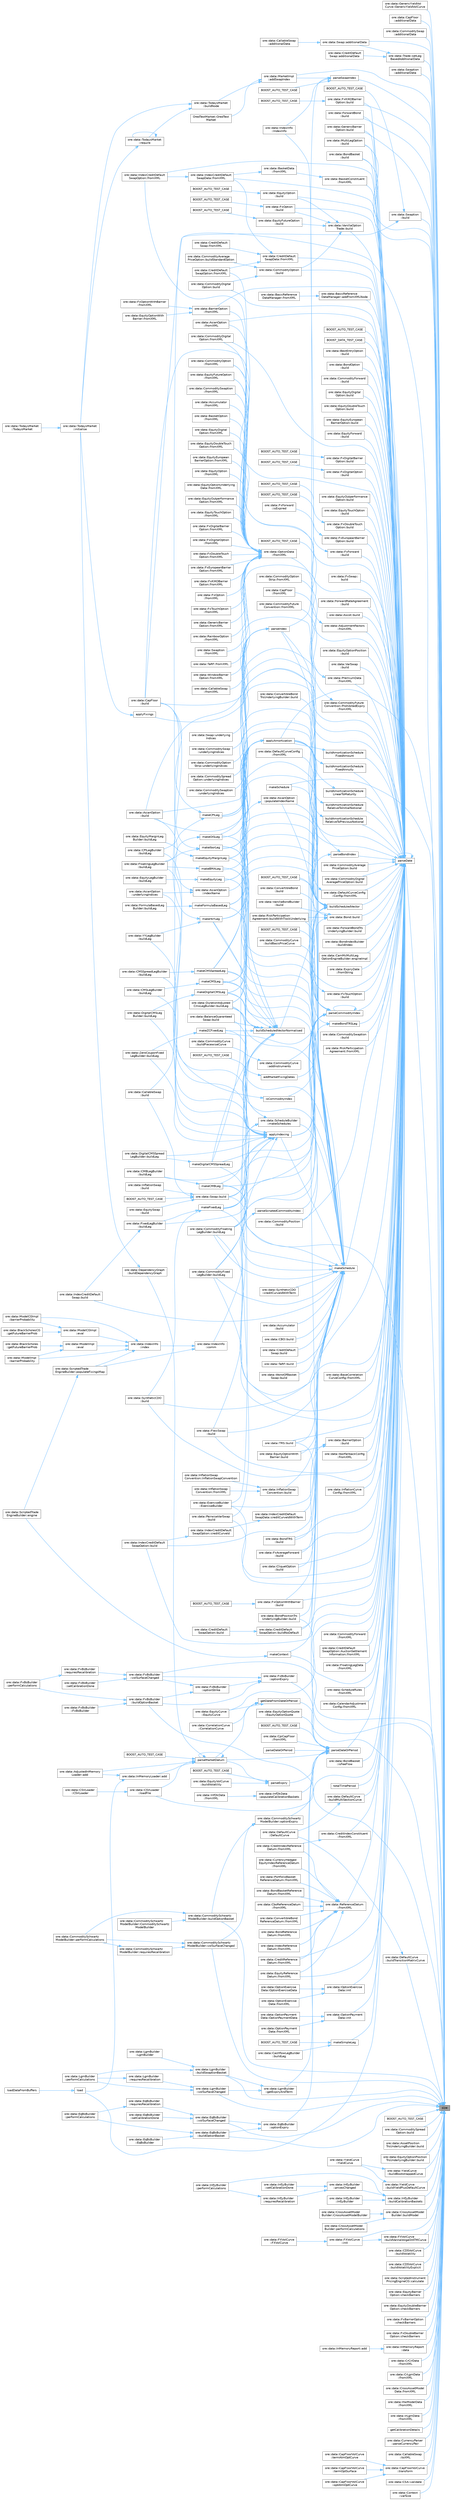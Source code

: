 digraph "size"
{
 // INTERACTIVE_SVG=YES
 // LATEX_PDF_SIZE
  bgcolor="transparent";
  edge [fontname=Helvetica,fontsize=10,labelfontname=Helvetica,labelfontsize=10];
  node [fontname=Helvetica,fontsize=10,shape=box,height=0.2,width=0.4];
  rankdir="RL";
  Node1 [label="size",height=0.2,width=0.4,color="gray40", fillcolor="grey60", style="filled", fontcolor="black",tooltip=" "];
  Node1 -> Node2 [dir="back",color="steelblue1",style="solid"];
  Node2 [label="ore::data::GenericYieldVol\lCurve::GenericYieldVolCurve",height=0.2,width=0.4,color="grey40", fillcolor="white", style="filled",URL="$classore_1_1data_1_1_generic_yield_vol_curve.html#a206631fc6017f18c7333840e67b1b228",tooltip="Detailed constructor."];
  Node1 -> Node3 [dir="back",color="steelblue1",style="solid"];
  Node3 [label="ore::data::CapFloor\l::additionalData",height=0.2,width=0.4,color="grey40", fillcolor="white", style="filled",URL="$classore_1_1data_1_1_cap_floor.html#af9ec5dcfee7297ab6cc404d9e4bd83ae",tooltip="returns all additional data returned by the trade once built"];
  Node1 -> Node4 [dir="back",color="steelblue1",style="solid"];
  Node4 [label="ore::data::CommoditySwap\l::additionalData",height=0.2,width=0.4,color="grey40", fillcolor="white", style="filled",URL="$classore_1_1data_1_1_commodity_swap.html#af9ec5dcfee7297ab6cc404d9e4bd83ae",tooltip="returns all additional data returned by the trade once built"];
  Node1 -> Node5 [dir="back",color="steelblue1",style="solid"];
  Node5 [label="ore::data::Swap::additionalData",height=0.2,width=0.4,color="grey40", fillcolor="white", style="filled",URL="$classore_1_1data_1_1_swap.html#af9ec5dcfee7297ab6cc404d9e4bd83ae",tooltip="returns all additional data returned by the trade once built"];
  Node5 -> Node6 [dir="back",color="steelblue1",style="solid"];
  Node6 [label="ore::data::CallableSwap\l::additionalData",height=0.2,width=0.4,color="grey40", fillcolor="white", style="filled",URL="$classore_1_1data_1_1_callable_swap.html#af9ec5dcfee7297ab6cc404d9e4bd83ae",tooltip="returns all additional data returned by the trade once built"];
  Node1 -> Node7 [dir="back",color="steelblue1",style="solid"];
  Node7 [label="ore::data::Swaption\l::additionalData",height=0.2,width=0.4,color="grey40", fillcolor="white", style="filled",URL="$classore_1_1data_1_1_swaption.html#af9ec5dcfee7297ab6cc404d9e4bd83ae",tooltip="returns all additional data returned by the trade once built"];
  Node1 -> Node8 [dir="back",color="steelblue1",style="solid"];
  Node8 [label="ore::data::MarketImpl\l::addSwapIndex",height=0.2,width=0.4,color="grey40", fillcolor="white", style="filled",URL="$classore_1_1data_1_1_market_impl.html#af731b404daf72d32a4986990c5190bcc",tooltip="add a swap index to the market"];
  Node8 -> Node9 [dir="back",color="steelblue1",style="solid"];
  Node9 [label="OredTestMarket::OredTest\lMarket",height=0.2,width=0.4,color="grey40", fillcolor="white", style="filled",URL="$class_ored_test_market.html#ab19dad4599472bbfab0270154f542504",tooltip=" "];
  Node8 -> Node10 [dir="back",color="steelblue1",style="solid"];
  Node10 [label="ore::data::TodaysMarket\l::buildNode",height=0.2,width=0.4,color="grey40", fillcolor="white", style="filled",URL="$classore_1_1data_1_1_todays_market.html#ae947670c7306fd552e37a0f140984721",tooltip=" "];
  Node10 -> Node11 [dir="back",color="steelblue1",style="solid"];
  Node11 [label="ore::data::TodaysMarket\l::initialise",height=0.2,width=0.4,color="grey40", fillcolor="white", style="filled",URL="$classore_1_1data_1_1_todays_market.html#a0816e5ec53019bee5353fea5fc006eb1",tooltip=" "];
  Node11 -> Node12 [dir="back",color="steelblue1",style="solid"];
  Node12 [label="ore::data::TodaysMarket\l::TodaysMarket",height=0.2,width=0.4,color="grey40", fillcolor="white", style="filled",URL="$classore_1_1data_1_1_todays_market.html#ad79acb672b27bd7258f228494d94cb32",tooltip="Constructor taking pointers and allowing for a lazy build of the market objects."];
  Node10 -> Node13 [dir="back",color="steelblue1",style="solid"];
  Node13 [label="ore::data::TodaysMarket\l::require",height=0.2,width=0.4,color="grey40", fillcolor="white", style="filled",URL="$classore_1_1data_1_1_todays_market.html#a36416143258c4e4c30bb46935cef9408",tooltip=" "];
  Node13 -> Node11 [dir="back",color="steelblue1",style="solid"];
  Node13 -> Node13 [dir="back",color="steelblue1",style="solid"];
  Node1 -> Node14 [dir="back",color="steelblue1",style="solid"];
  Node14 [label="applyAmortization",height=0.2,width=0.4,color="grey40", fillcolor="white", style="filled",URL="$namespaceore_1_1data.html#a51a0ccd1027fb275bb214f1baaaa2986",tooltip=" "];
  Node14 -> Node15 [dir="back",color="steelblue1",style="solid"];
  Node15 [label="ore::data::DurationAdjusted\lCmsLegBuilder::buildLeg",height=0.2,width=0.4,color="grey40", fillcolor="white", style="filled",URL="$classore_1_1data_1_1_duration_adjusted_cms_leg_builder.html#acb28979da2d410bdc9e47181a3d2c47f",tooltip=" "];
  Node14 -> Node16 [dir="back",color="steelblue1",style="solid"];
  Node16 [label="makeBMALeg",height=0.2,width=0.4,color="grey40", fillcolor="white", style="filled",URL="$namespaceore_1_1data.html#a6408115df2ec5297c701134b7310e89e",tooltip=" "];
  Node16 -> Node17 [dir="back",color="steelblue1",style="solid"];
  Node17 [label="ore::data::FloatingLegBuilder\l::buildLeg",height=0.2,width=0.4,color="grey40", fillcolor="white", style="filled",URL="$classore_1_1data_1_1_floating_leg_builder.html#aea285351d9f3458189a9e2d965349d23",tooltip=" "];
  Node14 -> Node18 [dir="back",color="steelblue1",style="solid"];
  Node18 [label="makeCMSLeg",height=0.2,width=0.4,color="grey40", fillcolor="white", style="filled",URL="$namespaceore_1_1data.html#ab7d8d2a721a09ccc8b574a9527126d76",tooltip=" "];
  Node18 -> Node19 [dir="back",color="steelblue1",style="solid"];
  Node19 [label="ore::data::CMSLegBuilder\l::buildLeg",height=0.2,width=0.4,color="grey40", fillcolor="white", style="filled",URL="$classore_1_1data_1_1_c_m_s_leg_builder.html#aea285351d9f3458189a9e2d965349d23",tooltip=" "];
  Node14 -> Node20 [dir="back",color="steelblue1",style="solid"];
  Node20 [label="makeCMSSpreadLeg",height=0.2,width=0.4,color="grey40", fillcolor="white", style="filled",URL="$namespaceore_1_1data.html#a96fb708eddac226d8c8a07b7fab26357",tooltip=" "];
  Node20 -> Node21 [dir="back",color="steelblue1",style="solid"];
  Node21 [label="ore::data::CMSSpreadLegBuilder\l::buildLeg",height=0.2,width=0.4,color="grey40", fillcolor="white", style="filled",URL="$classore_1_1data_1_1_c_m_s_spread_leg_builder.html#aea285351d9f3458189a9e2d965349d23",tooltip=" "];
  Node14 -> Node22 [dir="back",color="steelblue1",style="solid"];
  Node22 [label="makeCPILeg",height=0.2,width=0.4,color="grey40", fillcolor="white", style="filled",URL="$namespaceore_1_1data.html#a9acc77c037e133c7d0d774e134ec6001",tooltip=" "];
  Node22 -> Node23 [dir="back",color="steelblue1",style="solid"];
  Node23 [label="ore::data::CapFloor\l::build",height=0.2,width=0.4,color="grey40", fillcolor="white", style="filled",URL="$classore_1_1data_1_1_cap_floor.html#af7b69d5b18d278257927e32b10a23ee6",tooltip=" "];
  Node22 -> Node24 [dir="back",color="steelblue1",style="solid"];
  Node24 [label="ore::data::CPILegBuilder\l::buildLeg",height=0.2,width=0.4,color="grey40", fillcolor="white", style="filled",URL="$classore_1_1data_1_1_c_p_i_leg_builder.html#aea285351d9f3458189a9e2d965349d23",tooltip=" "];
  Node14 -> Node25 [dir="back",color="steelblue1",style="solid"];
  Node25 [label="makeDigitalCMSLeg",height=0.2,width=0.4,color="grey40", fillcolor="white", style="filled",URL="$namespaceore_1_1data.html#a0f8daeb5eca3762c644c5f18d026abad",tooltip=" "];
  Node25 -> Node26 [dir="back",color="steelblue1",style="solid"];
  Node26 [label="ore::data::DigitalCMSLeg\lBuilder::buildLeg",height=0.2,width=0.4,color="grey40", fillcolor="white", style="filled",URL="$classore_1_1data_1_1_digital_c_m_s_leg_builder.html#aea285351d9f3458189a9e2d965349d23",tooltip=" "];
  Node14 -> Node27 [dir="back",color="steelblue1",style="solid"];
  Node27 [label="makeDigitalCMSSpreadLeg",height=0.2,width=0.4,color="grey40", fillcolor="white", style="filled",URL="$namespaceore_1_1data.html#a98ab77f0a061c1389e5f28e438caafc5",tooltip=" "];
  Node27 -> Node28 [dir="back",color="steelblue1",style="solid"];
  Node28 [label="ore::data::DigitalCMSSpread\lLegBuilder::buildLeg",height=0.2,width=0.4,color="grey40", fillcolor="white", style="filled",URL="$classore_1_1data_1_1_digital_c_m_s_spread_leg_builder.html#aea285351d9f3458189a9e2d965349d23",tooltip=" "];
  Node14 -> Node29 [dir="back",color="steelblue1",style="solid"];
  Node29 [label="makeEquityLeg",height=0.2,width=0.4,color="grey40", fillcolor="white", style="filled",URL="$namespaceore_1_1data.html#acb4bb83867f6069f403faef9fd935f9d",tooltip=" "];
  Node29 -> Node30 [dir="back",color="steelblue1",style="solid"];
  Node30 [label="ore::data::EquityLegBuilder\l::buildLeg",height=0.2,width=0.4,color="grey40", fillcolor="white", style="filled",URL="$classore_1_1data_1_1_equity_leg_builder.html#aea285351d9f3458189a9e2d965349d23",tooltip=" "];
  Node14 -> Node31 [dir="back",color="steelblue1",style="solid"];
  Node31 [label="makeEquityMarginLeg",height=0.2,width=0.4,color="grey40", fillcolor="white", style="filled",URL="$namespaceore_1_1data.html#a79b34f8dad4e5430ec0c7834bf32dc5c",tooltip=" "];
  Node31 -> Node32 [dir="back",color="steelblue1",style="solid"];
  Node32 [label="ore::data::EquityMarginLeg\lBuilder::buildLeg",height=0.2,width=0.4,color="grey40", fillcolor="white", style="filled",URL="$classore_1_1data_1_1_equity_margin_leg_builder.html#aed0fa8878c4239d2706dda3970aaac21",tooltip=" "];
  Node14 -> Node33 [dir="back",color="steelblue1",style="solid"];
  Node33 [label="makeFixedLeg",height=0.2,width=0.4,color="grey40", fillcolor="white", style="filled",URL="$namespaceore_1_1data.html#adffc190d22c61f2181d0822f48fbace4",tooltip=" "];
  Node33 -> Node34 [dir="back",color="steelblue1",style="solid"];
  Node34 [label="ore::data::SyntheticCDO\l::build",height=0.2,width=0.4,color="grey40", fillcolor="white", style="filled",URL="$classore_1_1data_1_1_synthetic_c_d_o.html#af7b69d5b18d278257927e32b10a23ee6",tooltip=" "];
  Node33 -> Node35 [dir="back",color="steelblue1",style="solid"];
  Node35 [label="ore::data::FixedLegBuilder\l::buildLeg",height=0.2,width=0.4,color="grey40", fillcolor="white", style="filled",URL="$classore_1_1data_1_1_fixed_leg_builder.html#aea285351d9f3458189a9e2d965349d23",tooltip=" "];
  Node35 -> Node36 [dir="back",color="steelblue1",style="solid"];
  Node36 [label="ore::data::IndexCreditDefault\lSwap::build",height=0.2,width=0.4,color="grey40", fillcolor="white", style="filled",URL="$classore_1_1data_1_1_index_credit_default_swap.html#af7b69d5b18d278257927e32b10a23ee6",tooltip=" "];
  Node14 -> Node37 [dir="back",color="steelblue1",style="solid"];
  Node37 [label="makeFormulaBasedLeg",height=0.2,width=0.4,color="grey40", fillcolor="white", style="filled",URL="$namespaceore_1_1data.html#ae469a95d0c1cc98ec090b0834c3c591a",tooltip=" "];
  Node37 -> Node38 [dir="back",color="steelblue1",style="solid"];
  Node38 [label="ore::data::FormulaBasedLeg\lBuilder::buildLeg",height=0.2,width=0.4,color="grey40", fillcolor="white", style="filled",URL="$classore_1_1data_1_1_formula_based_leg_builder.html#acb28979da2d410bdc9e47181a3d2c47f",tooltip=" "];
  Node14 -> Node39 [dir="back",color="steelblue1",style="solid"];
  Node39 [label="makeIborLeg",height=0.2,width=0.4,color="grey40", fillcolor="white", style="filled",URL="$namespaceore_1_1data.html#adbd7eae430426f8577221f6dcc7797bc",tooltip=" "];
  Node39 -> Node23 [dir="back",color="steelblue1",style="solid"];
  Node39 -> Node17 [dir="back",color="steelblue1",style="solid"];
  Node14 -> Node40 [dir="back",color="steelblue1",style="solid"];
  Node40 [label="makeOISLeg",height=0.2,width=0.4,color="grey40", fillcolor="white", style="filled",URL="$namespaceore_1_1data.html#a03c3cd19cb0e903ea9d9c5021e5bb7dd",tooltip=" "];
  Node40 -> Node17 [dir="back",color="steelblue1",style="solid"];
  Node14 -> Node41 [dir="back",color="steelblue1",style="solid"];
  Node41 [label="makeYoYLeg",height=0.2,width=0.4,color="grey40", fillcolor="white", style="filled",URL="$namespaceore_1_1data.html#a8462b30364051b2fd421b4a67709cf8d",tooltip=" "];
  Node41 -> Node23 [dir="back",color="steelblue1",style="solid"];
  Node41 -> Node42 [dir="back",color="steelblue1",style="solid"];
  Node42 [label="ore::data::YYLegBuilder\l::buildLeg",height=0.2,width=0.4,color="grey40", fillcolor="white", style="filled",URL="$classore_1_1data_1_1_y_y_leg_builder.html#aea285351d9f3458189a9e2d965349d23",tooltip=" "];
  Node1 -> Node43 [dir="back",color="steelblue1",style="solid"];
  Node43 [label="BOOST_AUTO_TEST_CASE",height=0.2,width=0.4,color="grey40", fillcolor="white", style="filled",URL="$test_2commodityvolcurve_8cpp.html#abda3ef960ffff4cfd3f1877974cf40b9",tooltip=" "];
  Node1 -> Node23 [dir="back",color="steelblue1",style="solid"];
  Node1 -> Node44 [dir="back",color="steelblue1",style="solid"];
  Node44 [label="ore::data::ForwardBond\l::build",height=0.2,width=0.4,color="grey40", fillcolor="white", style="filled",URL="$classore_1_1data_1_1_forward_bond.html#af7b69d5b18d278257927e32b10a23ee6",tooltip=" "];
  Node1 -> Node45 [dir="back",color="steelblue1",style="solid"];
  Node45 [label="ore::data::FxKIKOBarrier\lOption::build",height=0.2,width=0.4,color="grey40", fillcolor="white", style="filled",URL="$classore_1_1data_1_1_fx_k_i_k_o_barrier_option.html#af7b69d5b18d278257927e32b10a23ee6",tooltip="Build QuantLib/QuantExt instrument, link pricing engine."];
  Node45 -> Node46 [dir="back",color="steelblue1",style="solid"];
  Node46 [label="BOOST_AUTO_TEST_CASE",height=0.2,width=0.4,color="grey40", fillcolor="white", style="filled",URL="$fxexotics_8cpp.html#ae4a8f5fc2a666b87316a20b9716625b7",tooltip=" "];
  Node1 -> Node47 [dir="back",color="steelblue1",style="solid"];
  Node47 [label="ore::data::GenericBarrier\lOption::build",height=0.2,width=0.4,color="grey40", fillcolor="white", style="filled",URL="$classore_1_1data_1_1_generic_barrier_option.html#af7b69d5b18d278257927e32b10a23ee6",tooltip=" "];
  Node1 -> Node48 [dir="back",color="steelblue1",style="solid"];
  Node48 [label="ore::data::MultiLegOption\l::build",height=0.2,width=0.4,color="grey40", fillcolor="white", style="filled",URL="$classore_1_1data_1_1_multi_leg_option.html#af7b69d5b18d278257927e32b10a23ee6",tooltip=" "];
  Node1 -> Node49 [dir="back",color="steelblue1",style="solid"];
  Node49 [label="ore::data::Swaption\l::build",height=0.2,width=0.4,color="grey40", fillcolor="white", style="filled",URL="$classore_1_1data_1_1_swaption.html#af7b69d5b18d278257927e32b10a23ee6",tooltip=" "];
  Node49 -> Node50 [dir="back",color="steelblue1",style="solid"];
  Node50 [label="BOOST_AUTO_TEST_CASE",height=0.2,width=0.4,color="grey40", fillcolor="white", style="filled",URL="$test_2swaption_8cpp.html#a3dba2613c5fc93775620d58ed073e9d9",tooltip=" "];
  Node49 -> Node51 [dir="back",color="steelblue1",style="solid"];
  Node51 [label="ore::data::CallableSwap\l::build",height=0.2,width=0.4,color="grey40", fillcolor="white", style="filled",URL="$classore_1_1data_1_1_callable_swap.html#ab1db499ff5e65c59fd2009d62276fdaf",tooltip="Build QuantLib/QuantExt instrument, link pricing engine."];
  Node1 -> Node52 [dir="back",color="steelblue1",style="solid"];
  Node52 [label="ore::data::TRS::build",height=0.2,width=0.4,color="grey40", fillcolor="white", style="filled",URL="$classore_1_1data_1_1_t_r_s.html#af7b69d5b18d278257927e32b10a23ee6",tooltip=" "];
  Node1 -> Node53 [dir="back",color="steelblue1",style="solid"];
  Node53 [label="ore::data::BondBasket\l::build",height=0.2,width=0.4,color="grey40", fillcolor="white", style="filled",URL="$classore_1_1data_1_1_bond_basket.html#a1d59a765ce5d4b0111cdc4de12837c95",tooltip=" "];
  Node1 -> Node54 [dir="back",color="steelblue1",style="solid"];
  Node54 [label="ore::data::CommoditySpread\lOption::build",height=0.2,width=0.4,color="grey40", fillcolor="white", style="filled",URL="$classore_1_1data_1_1_commodity_spread_option.html#a7158c90da58d23d6c8d55040bb585107",tooltip="Implement the build method."];
  Node1 -> Node55 [dir="back",color="steelblue1",style="solid"];
  Node55 [label="ore::data::AssetPosition\lTrsUnderlyingBuilder::build",height=0.2,width=0.4,color="grey40", fillcolor="white", style="filled",URL="$structore_1_1data_1_1_asset_position_trs_underlying_builder.html#ae7c6300ad19fb2871bbe4bf757902d99",tooltip=" "];
  Node1 -> Node56 [dir="back",color="steelblue1",style="solid"];
  Node56 [label="ore::data::EquityOptionPosition\lTrsUnderlyingBuilder::build",height=0.2,width=0.4,color="grey40", fillcolor="white", style="filled",URL="$structore_1_1data_1_1_equity_option_position_trs_underlying_builder.html#ae7c6300ad19fb2871bbe4bf757902d99",tooltip=" "];
  Node1 -> Node57 [dir="back",color="steelblue1",style="solid"];
  Node57 [label="ore::data::BondPositionTrs\lUnderlyingBuilder::build",height=0.2,width=0.4,color="grey40", fillcolor="white", style="filled",URL="$structore_1_1data_1_1_bond_position_trs_underlying_builder.html#ae7c6300ad19fb2871bbe4bf757902d99",tooltip=" "];
  Node1 -> Node58 [dir="back",color="steelblue1",style="solid"];
  Node58 [label="ore::data::YieldCurve\l::buildBootstrappedCurve",height=0.2,width=0.4,color="grey40", fillcolor="white", style="filled",URL="$classore_1_1data_1_1_yield_curve.html#a9926d222ab68411efb749aa1e6cbd0b1",tooltip=" "];
  Node58 -> Node59 [dir="back",color="steelblue1",style="solid"];
  Node59 [label="ore::data::YieldCurve\l::YieldCurve",height=0.2,width=0.4,color="grey40", fillcolor="white", style="filled",URL="$classore_1_1data_1_1_yield_curve.html#a59d4997751f3007ffe3c18b56f2fa207",tooltip="Constructor."];
  Node1 -> Node60 [dir="back",color="steelblue1",style="solid"];
  Node60 [label="ore::data::InfJyBuilder\l::buildCalibrationBaskets",height=0.2,width=0.4,color="grey40", fillcolor="white", style="filled",URL="$classore_1_1data_1_1_inf_jy_builder.html#a935e1c16b02ca6dbe5e1e5f32882b2c7",tooltip="Build any calibration baskets requested by the configuration i.e. via the data_ member."];
  Node60 -> Node61 [dir="back",color="steelblue1",style="solid"];
  Node61 [label="ore::data::InfJyBuilder\l::InfJyBuilder",height=0.2,width=0.4,color="grey40", fillcolor="white", style="filled",URL="$classore_1_1data_1_1_inf_jy_builder.html#aad12b32f1cc6f20235515935c229ce3e",tooltip=" "];
  Node60 -> Node62 [dir="back",color="steelblue1",style="solid"];
  Node62 [label="ore::data::InfJyBuilder\l::performCalculations",height=0.2,width=0.4,color="grey40", fillcolor="white", style="filled",URL="$classore_1_1data_1_1_inf_jy_builder.html#a1127cccc9668a02247dc139d27121708",tooltip=" "];
  Node60 -> Node63 [dir="back",color="steelblue1",style="solid"];
  Node63 [label="ore::data::InfJyBuilder\l::pricesChanged",height=0.2,width=0.4,color="grey40", fillcolor="white", style="filled",URL="$classore_1_1data_1_1_inf_jy_builder.html#a963ba81fda2b78c9565c4bbd02cd3504",tooltip=" "];
  Node63 -> Node64 [dir="back",color="steelblue1",style="solid"];
  Node64 [label="ore::data::InfJyBuilder\l::requiresRecalibration",height=0.2,width=0.4,color="grey40", fillcolor="white", style="filled",URL="$classore_1_1data_1_1_inf_jy_builder.html#a83cbd1c07f17f2f51faea02f40eeaac9",tooltip=" "];
  Node64 -> Node62 [dir="back",color="steelblue1",style="solid"];
  Node63 -> Node65 [dir="back",color="steelblue1",style="solid"];
  Node65 [label="ore::data::InfJyBuilder\l::setCalibrationDone",height=0.2,width=0.4,color="grey40", fillcolor="white", style="filled",URL="$classore_1_1data_1_1_inf_jy_builder.html#a5b1dbae4374aa0dd5c416e2fdb3b3c85",tooltip=" "];
  Node1 -> Node66 [dir="back",color="steelblue1",style="solid"];
  Node66 [label="ore::data::CrossAssetModel\lBuilder::buildModel",height=0.2,width=0.4,color="grey40", fillcolor="white", style="filled",URL="$classore_1_1data_1_1_cross_asset_model_builder.html#a2bda927f99c08dbefc15adff5b9d8fe2",tooltip=" "];
  Node66 -> Node67 [dir="back",color="steelblue1",style="solid"];
  Node67 [label="ore::data::CrossAssetModel\lBuilder::CrossAssetModelBuilder",height=0.2,width=0.4,color="grey40", fillcolor="white", style="filled",URL="$classore_1_1data_1_1_cross_asset_model_builder.html#a3f34deda71fd65440cc5b85bd581e3c1",tooltip=" "];
  Node66 -> Node68 [dir="back",color="steelblue1",style="solid"];
  Node68 [label="ore::data::CrossAssetModel\lBuilder::performCalculations",height=0.2,width=0.4,color="grey40", fillcolor="white", style="filled",URL="$classore_1_1data_1_1_cross_asset_model_builder.html#a1127cccc9668a02247dc139d27121708",tooltip=" "];
  Node1 -> Node69 [dir="back",color="steelblue1",style="solid"];
  Node69 [label="ore::data::CommoditySchwartz\lModelBuilder::buildOptionBasket",height=0.2,width=0.4,color="grey40", fillcolor="white", style="filled",URL="$classore_1_1data_1_1_commodity_schwartz_model_builder.html#ac5aabc5af5182ade6d296b17c67e8456",tooltip=" "];
  Node69 -> Node70 [dir="back",color="steelblue1",style="solid"];
  Node70 [label="ore::data::CommoditySchwartz\lModelBuilder::CommoditySchwartz\lModelBuilder",height=0.2,width=0.4,color="grey40", fillcolor="white", style="filled",URL="$classore_1_1data_1_1_commodity_schwartz_model_builder.html#a6781941f90455cd9807e1db4c3b3c982",tooltip="Constructor."];
  Node69 -> Node71 [dir="back",color="steelblue1",style="solid"];
  Node71 [label="ore::data::CommoditySchwartz\lModelBuilder::performCalculations",height=0.2,width=0.4,color="grey40", fillcolor="white", style="filled",URL="$classore_1_1data_1_1_commodity_schwartz_model_builder.html#a1127cccc9668a02247dc139d27121708",tooltip=" "];
  Node1 -> Node72 [dir="back",color="steelblue1",style="solid"];
  Node72 [label="ore::data::EqBsBuilder\l::buildOptionBasket",height=0.2,width=0.4,color="grey40", fillcolor="white", style="filled",URL="$classore_1_1data_1_1_eq_bs_builder.html#ac5aabc5af5182ade6d296b17c67e8456",tooltip=" "];
  Node72 -> Node73 [dir="back",color="steelblue1",style="solid"];
  Node73 [label="ore::data::EqBsBuilder\l::EqBsBuilder",height=0.2,width=0.4,color="grey40", fillcolor="white", style="filled",URL="$classore_1_1data_1_1_eq_bs_builder.html#aa15b600ff7b7d91033a62d27773adc7e",tooltip="Constructor."];
  Node72 -> Node74 [dir="back",color="steelblue1",style="solid"];
  Node74 [label="ore::data::EqBsBuilder\l::performCalculations",height=0.2,width=0.4,color="grey40", fillcolor="white", style="filled",URL="$classore_1_1data_1_1_eq_bs_builder.html#a1127cccc9668a02247dc139d27121708",tooltip=" "];
  Node1 -> Node75 [dir="back",color="steelblue1",style="solid"];
  Node75 [label="ore::data::FxBsBuilder\l::buildOptionBasket",height=0.2,width=0.4,color="grey40", fillcolor="white", style="filled",URL="$classore_1_1data_1_1_fx_bs_builder.html#ac5aabc5af5182ade6d296b17c67e8456",tooltip=" "];
  Node75 -> Node76 [dir="back",color="steelblue1",style="solid"];
  Node76 [label="ore::data::FxBsBuilder\l::FxBsBuilder",height=0.2,width=0.4,color="grey40", fillcolor="white", style="filled",URL="$classore_1_1data_1_1_fx_bs_builder.html#affdd83425430aa3634921f9abc9d8337",tooltip="Constructor."];
  Node75 -> Node77 [dir="back",color="steelblue1",style="solid"];
  Node77 [label="ore::data::FxBsBuilder\l::performCalculations",height=0.2,width=0.4,color="grey40", fillcolor="white", style="filled",URL="$classore_1_1data_1_1_fx_bs_builder.html#a1127cccc9668a02247dc139d27121708",tooltip=" "];
  Node1 -> Node78 [dir="back",color="steelblue1",style="solid"];
  Node78 [label="ore::data::LgmBuilder\l::buildSwaptionBasket",height=0.2,width=0.4,color="grey40", fillcolor="white", style="filled",URL="$classore_1_1data_1_1_lgm_builder.html#aa8e3fec1edec54f0f963e747c4c44a9b",tooltip=" "];
  Node78 -> Node79 [dir="back",color="steelblue1",style="solid"];
  Node79 [label="ore::data::LgmBuilder\l::LgmBuilder",height=0.2,width=0.4,color="grey40", fillcolor="white", style="filled",URL="$classore_1_1data_1_1_lgm_builder.html#a1cabc6bdb40969003b68e3154b43e856",tooltip=" "];
  Node78 -> Node80 [dir="back",color="steelblue1",style="solid"];
  Node80 [label="ore::data::LgmBuilder\l::performCalculations",height=0.2,width=0.4,color="grey40", fillcolor="white", style="filled",URL="$classore_1_1data_1_1_lgm_builder.html#a1127cccc9668a02247dc139d27121708",tooltip=" "];
  Node1 -> Node81 [dir="back",color="steelblue1",style="solid"];
  Node81 [label="ore::data::DefaultCurve\l::buildTransitionMatrixCurve",height=0.2,width=0.4,color="grey40", fillcolor="white", style="filled",URL="$classore_1_1data_1_1_default_curve.html#a7028c2a461e78dee15fa5310a06c0bc7",tooltip=" "];
  Node81 -> Node82 [dir="back",color="steelblue1",style="solid"];
  Node82 [label="ore::data::DefaultCurve\l::DefaultCurve",height=0.2,width=0.4,color="grey40", fillcolor="white", style="filled",URL="$classore_1_1data_1_1_default_curve.html#aab7d6b459c59f1a3854a5cefc764f485",tooltip="Detailed constructor."];
  Node1 -> Node83 [dir="back",color="steelblue1",style="solid"];
  Node83 [label="ore::data::FXVolCurve\l::buildVannaVolgaOrATMCurve",height=0.2,width=0.4,color="grey40", fillcolor="white", style="filled",URL="$classore_1_1data_1_1_f_x_vol_curve.html#a01669a2710dee60d8b4c9ea0f6ad26c6",tooltip=" "];
  Node83 -> Node84 [dir="back",color="steelblue1",style="solid"];
  Node84 [label="ore::data::FXVolCurve\l::init",height=0.2,width=0.4,color="grey40", fillcolor="white", style="filled",URL="$classore_1_1data_1_1_f_x_vol_curve.html#aa5334770a51cbfa81ecf8b7d14a3acf1",tooltip=" "];
  Node84 -> Node85 [dir="back",color="steelblue1",style="solid"];
  Node85 [label="ore::data::FXVolCurve\l::FXVolCurve",height=0.2,width=0.4,color="grey40", fillcolor="white", style="filled",URL="$classore_1_1data_1_1_f_x_vol_curve.html#af2e42c318046fe68ebaa0a7d0cc5067d",tooltip="Detailed constructor."];
  Node1 -> Node86 [dir="back",color="steelblue1",style="solid"];
  Node86 [label="ore::data::CDSVolCurve\l::buildVolatility",height=0.2,width=0.4,color="grey40", fillcolor="white", style="filled",URL="$classore_1_1data_1_1_c_d_s_vol_curve.html#a0f21f55f29b515072c65189d0b361571",tooltip=" "];
  Node1 -> Node87 [dir="back",color="steelblue1",style="solid"];
  Node87 [label="ore::data::CDSVolCurve\l::buildVolatilityExplicit",height=0.2,width=0.4,color="grey40", fillcolor="white", style="filled",URL="$classore_1_1data_1_1_c_d_s_vol_curve.html#abf9063cf911eff4726d27a47f0ed7271",tooltip=" "];
  Node1 -> Node88 [dir="back",color="steelblue1",style="solid"];
  Node88 [label="ore::data::YieldCurve\l::buildYieldPlusDefaultCurve",height=0.2,width=0.4,color="grey40", fillcolor="white", style="filled",URL="$classore_1_1data_1_1_yield_curve.html#a569b73e3701c603e386de49f98f98a83",tooltip="Build a yield curve that uses QuantExt::YieldPlusDefaultYieldTermStructure."];
  Node88 -> Node59 [dir="back",color="steelblue1",style="solid"];
  Node1 -> Node89 [dir="back",color="steelblue1",style="solid"];
  Node89 [label="ore::data::ScriptedInstrument\lPricingEngineCG::calculate",height=0.2,width=0.4,color="grey40", fillcolor="white", style="filled",URL="$classore_1_1data_1_1_scripted_instrument_pricing_engine_c_g.html#a61eb1a24e5329ccc296715a40dc3a19a",tooltip=" "];
  Node1 -> Node90 [dir="back",color="steelblue1",style="solid"];
  Node90 [label="ore::data::EquityBarrier\lOption::checkBarriers",height=0.2,width=0.4,color="grey40", fillcolor="white", style="filled",URL="$classore_1_1data_1_1_equity_barrier_option.html#afc4e3c2b52cfa84d7fd244b1e14c57c4",tooltip="check validity of barriers"];
  Node1 -> Node91 [dir="back",color="steelblue1",style="solid"];
  Node91 [label="ore::data::EquityDoubleBarrier\lOption::checkBarriers",height=0.2,width=0.4,color="grey40", fillcolor="white", style="filled",URL="$classore_1_1data_1_1_equity_double_barrier_option.html#afc4e3c2b52cfa84d7fd244b1e14c57c4",tooltip="check validity of barriers"];
  Node1 -> Node92 [dir="back",color="steelblue1",style="solid"];
  Node92 [label="ore::data::FxBarrierOption\l::checkBarriers",height=0.2,width=0.4,color="grey40", fillcolor="white", style="filled",URL="$classore_1_1data_1_1_fx_barrier_option.html#afc4e3c2b52cfa84d7fd244b1e14c57c4",tooltip="check validity of barriers"];
  Node1 -> Node93 [dir="back",color="steelblue1",style="solid"];
  Node93 [label="ore::data::FxDoubleBarrier\lOption::checkBarriers",height=0.2,width=0.4,color="grey40", fillcolor="white", style="filled",URL="$classore_1_1data_1_1_fx_double_barrier_option.html#afc4e3c2b52cfa84d7fd244b1e14c57c4",tooltip="check validity of barriers"];
  Node1 -> Node94 [dir="back",color="steelblue1",style="solid"];
  Node94 [label="ore::data::InMemoryReport\l::data",height=0.2,width=0.4,color="grey40", fillcolor="white", style="filled",URL="$classore_1_1data_1_1_in_memory_report.html#a5df3c5eacb128a26c8a2ee148f5b75f9",tooltip="Returns the data."];
  Node94 -> Node95 [dir="back",color="steelblue1",style="solid"];
  Node95 [label="ore::data::InMemoryReport::add",height=0.2,width=0.4,color="grey40", fillcolor="white", style="filled",URL="$classore_1_1data_1_1_in_memory_report.html#a49946887f68b96cc532c8978e9401aea",tooltip=" "];
  Node1 -> Node96 [dir="back",color="steelblue1",style="solid"];
  Node96 [label="ore::data::CrCirData\l::fromXML",height=0.2,width=0.4,color="grey40", fillcolor="white", style="filled",URL="$classore_1_1data_1_1_cr_cir_data.html#a7741ae0fc924943de5bfe02928262eb7",tooltip=" "];
  Node1 -> Node97 [dir="back",color="steelblue1",style="solid"];
  Node97 [label="ore::data::CrLgmData\l::fromXML",height=0.2,width=0.4,color="grey40", fillcolor="white", style="filled",URL="$classore_1_1data_1_1_cr_lgm_data.html#a7741ae0fc924943de5bfe02928262eb7",tooltip=" "];
  Node1 -> Node98 [dir="back",color="steelblue1",style="solid"];
  Node98 [label="ore::data::CrossAssetModel\lData::fromXML",height=0.2,width=0.4,color="grey40", fillcolor="white", style="filled",URL="$classore_1_1data_1_1_cross_asset_model_data.html#a7741ae0fc924943de5bfe02928262eb7",tooltip=" "];
  Node1 -> Node99 [dir="back",color="steelblue1",style="solid"];
  Node99 [label="ore::data::HwModelData\l::fromXML",height=0.2,width=0.4,color="grey40", fillcolor="white", style="filled",URL="$classore_1_1data_1_1_hw_model_data.html#a7741ae0fc924943de5bfe02928262eb7",tooltip=" "];
  Node1 -> Node100 [dir="back",color="steelblue1",style="solid"];
  Node100 [label="ore::data::IrLgmData\l::fromXML",height=0.2,width=0.4,color="grey40", fillcolor="white", style="filled",URL="$classore_1_1data_1_1_ir_lgm_data.html#a7741ae0fc924943de5bfe02928262eb7",tooltip=" "];
  Node1 -> Node101 [dir="back",color="steelblue1",style="solid"];
  Node101 [label="getCalibrationDetails",height=0.2,width=0.4,color="grey40", fillcolor="white", style="filled",URL="$namespaceore_1_1data.html#aaf586f50ff3bea954cc73eceba77e8aa",tooltip=" "];
  Node1 -> Node84 [dir="back",color="steelblue1",style="solid"];
  Node1 -> Node102 [dir="back",color="steelblue1",style="solid"];
  Node102 [label="makeCMBLeg",height=0.2,width=0.4,color="grey40", fillcolor="white", style="filled",URL="$namespaceore_1_1data.html#a7e30fb6a46cf70b26b33a0528e47cd6c",tooltip=" "];
  Node102 -> Node103 [dir="back",color="steelblue1",style="solid"];
  Node103 [label="ore::data::CMBLegBuilder\l::buildLeg",height=0.2,width=0.4,color="grey40", fillcolor="white", style="filled",URL="$classore_1_1data_1_1_c_m_b_leg_builder.html#aea285351d9f3458189a9e2d965349d23",tooltip=" "];
  Node1 -> Node104 [dir="back",color="steelblue1",style="solid"];
  Node104 [label="makeSchedule",height=0.2,width=0.4,color="grey40", fillcolor="white", style="filled",URL="$namespaceore_1_1data.html#a975076f2e52edec1f43fa332f6c0249a",tooltip=" "];
  Node1 -> Node105 [dir="back",color="steelblue1",style="solid"];
  Node105 [label="ore::data::CurrencyParser\l::parseCurrencyPair",height=0.2,width=0.4,color="grey40", fillcolor="white", style="filled",URL="$classore_1_1data_1_1_currency_parser.html#aacbd5efd9f59514045d5b19ac3810947",tooltip=" "];
  Node1 -> Node106 [dir="back",color="steelblue1",style="solid"];
  Node106 [label="parseDate",height=0.2,width=0.4,color="grey40", fillcolor="white", style="filled",URL="$group__utilities.html#ga59b5fdda574d90facae95dec2d13040d",tooltip="Convert std::string to QuantLib::Date."];
  Node106 -> Node107 [dir="back",color="steelblue1",style="solid"];
  Node107 [label="ore::data::EquityCurve\l::EquityCurve",height=0.2,width=0.4,color="grey40", fillcolor="white", style="filled",URL="$classore_1_1data_1_1_equity_curve.html#aa0b93fc44d9ba933557ebfd0796d8e5d",tooltip="Detailed constructor."];
  Node106 -> Node108 [dir="back",color="steelblue1",style="solid"];
  Node108 [label="ore::data::ExerciseBuilder\l::ExerciseBuilder",height=0.2,width=0.4,color="grey40", fillcolor="white", style="filled",URL="$classore_1_1data_1_1_exercise_builder.html#a616a8a498a5610f9c35725ae63a8929f",tooltip=" "];
  Node106 -> Node109 [dir="back",color="steelblue1",style="solid"];
  Node109 [label="ore::data::BasicReference\lDataManager::addFromXMLNode",height=0.2,width=0.4,color="grey40", fillcolor="white", style="filled",URL="$classore_1_1data_1_1_basic_reference_data_manager.html#af46986798c0525105dfd388f673e51b5",tooltip=" "];
  Node109 -> Node110 [dir="back",color="steelblue1",style="solid"];
  Node110 [label="ore::data::BasicReference\lDataManager::fromXML",height=0.2,width=0.4,color="grey40", fillcolor="white", style="filled",URL="$classore_1_1data_1_1_basic_reference_data_manager.html#a7741ae0fc924943de5bfe02928262eb7",tooltip=" "];
  Node106 -> Node14 [dir="back",color="steelblue1",style="solid"];
  Node106 -> Node111 [dir="back",color="steelblue1",style="solid"];
  Node111 [label="BOOST_AUTO_TEST_CASE",height=0.2,width=0.4,color="grey40", fillcolor="white", style="filled",URL="$test_2commodityvolcurve_8cpp.html#a020df78606b2b7a7f1ff9d89a1d1f9cd",tooltip=" "];
  Node106 -> Node112 [dir="back",color="steelblue1",style="solid"];
  Node112 [label="BOOST_DATA_TEST_CASE",height=0.2,width=0.4,color="grey40", fillcolor="white", style="filled",URL="$test_2commoditycurve_8cpp.html#a64a3926b601ac871e7307d93a5e8cadc",tooltip=" "];
  Node106 -> Node113 [dir="back",color="steelblue1",style="solid"];
  Node113 [label="ore::data::AsianOption\l::build",height=0.2,width=0.4,color="grey40", fillcolor="white", style="filled",URL="$classore_1_1data_1_1_asian_option.html#af7b69d5b18d278257927e32b10a23ee6",tooltip="Build QuantLib/QuantExt instrument, link pricing engine."];
  Node106 -> Node114 [dir="back",color="steelblue1",style="solid"];
  Node114 [label="ore::data::BestEntryOption\l::build",height=0.2,width=0.4,color="grey40", fillcolor="white", style="filled",URL="$classore_1_1data_1_1_best_entry_option.html#af7b69d5b18d278257927e32b10a23ee6",tooltip=" "];
  Node106 -> Node115 [dir="back",color="steelblue1",style="solid"];
  Node115 [label="ore::data::Bond::build",height=0.2,width=0.4,color="grey40", fillcolor="white", style="filled",URL="$classore_1_1data_1_1_bond.html#af7b69d5b18d278257927e32b10a23ee6",tooltip="Trade interface."];
  Node115 -> Node116 [dir="back",color="steelblue1",style="solid"];
  Node116 [label="ore::data::VanillaBondBuilder\l::build",height=0.2,width=0.4,color="grey40", fillcolor="white", style="filled",URL="$structore_1_1data_1_1_vanilla_bond_builder.html#ae1e21501ab505df04314d15d13f876e1",tooltip=" "];
  Node115 -> Node117 [dir="back",color="steelblue1",style="solid"];
  Node117 [label="ore::data::ConvertibleBond\l::build",height=0.2,width=0.4,color="grey40", fillcolor="white", style="filled",URL="$classore_1_1data_1_1_convertible_bond.html#ab1db499ff5e65c59fd2009d62276fdaf",tooltip=" "];
  Node115 -> Node118 [dir="back",color="steelblue1",style="solid"];
  Node118 [label="ore::data::RiskParticipation\lAgreement::buildWithTlockUnderlying",height=0.2,width=0.4,color="grey40", fillcolor="white", style="filled",URL="$classore_1_1data_1_1_risk_participation_agreement.html#a225490c21ddfa2450a67f04007c16f4c",tooltip=" "];
  Node115 -> Node102 [dir="back",color="steelblue1",style="solid"];
  Node106 -> Node119 [dir="back",color="steelblue1",style="solid"];
  Node119 [label="ore::data::BondOption\l::build",height=0.2,width=0.4,color="grey40", fillcolor="white", style="filled",URL="$classore_1_1data_1_1_bond_option.html#af7b69d5b18d278257927e32b10a23ee6",tooltip=" "];
  Node106 -> Node120 [dir="back",color="steelblue1",style="solid"];
  Node120 [label="ore::data::BondTRS\l::build",height=0.2,width=0.4,color="grey40", fillcolor="white", style="filled",URL="$classore_1_1data_1_1_bond_t_r_s.html#af7b69d5b18d278257927e32b10a23ee6",tooltip=" "];
  Node106 -> Node23 [dir="back",color="steelblue1",style="solid"];
  Node106 -> Node34 [dir="back",color="steelblue1",style="solid"];
  Node106 -> Node121 [dir="back",color="steelblue1",style="solid"];
  Node121 [label="ore::data::CommodityForward\l::build",height=0.2,width=0.4,color="grey40", fillcolor="white", style="filled",URL="$classore_1_1data_1_1_commodity_forward.html#af7b69d5b18d278257927e32b10a23ee6",tooltip=" "];
  Node106 -> Node122 [dir="back",color="steelblue1",style="solid"];
  Node122 [label="ore::data::EquityDigital\lOption::build",height=0.2,width=0.4,color="grey40", fillcolor="white", style="filled",URL="$classore_1_1data_1_1_equity_digital_option.html#af7b69d5b18d278257927e32b10a23ee6",tooltip="Build QuantLib/QuantExt instrument, link pricing engine."];
  Node106 -> Node123 [dir="back",color="steelblue1",style="solid"];
  Node123 [label="ore::data::EquityDoubleTouch\lOption::build",height=0.2,width=0.4,color="grey40", fillcolor="white", style="filled",URL="$classore_1_1data_1_1_equity_double_touch_option.html#af7b69d5b18d278257927e32b10a23ee6",tooltip="Build QuantLib/QuantExt instrument, link pricing engine."];
  Node106 -> Node124 [dir="back",color="steelblue1",style="solid"];
  Node124 [label="ore::data::EquityEuropean\lBarrierOption::build",height=0.2,width=0.4,color="grey40", fillcolor="white", style="filled",URL="$classore_1_1data_1_1_equity_european_barrier_option.html#af7b69d5b18d278257927e32b10a23ee6",tooltip="Build QuantLib/QuantExt instrument, link pricing engine."];
  Node106 -> Node125 [dir="back",color="steelblue1",style="solid"];
  Node125 [label="ore::data::EquityForward\l::build",height=0.2,width=0.4,color="grey40", fillcolor="white", style="filled",URL="$classore_1_1data_1_1_equity_forward.html#af7b69d5b18d278257927e32b10a23ee6",tooltip=" "];
  Node106 -> Node126 [dir="back",color="steelblue1",style="solid"];
  Node126 [label="ore::data::EquityOption\l::build",height=0.2,width=0.4,color="grey40", fillcolor="white", style="filled",URL="$classore_1_1data_1_1_equity_option.html#af7b69d5b18d278257927e32b10a23ee6",tooltip="Build QuantLib/QuantExt instrument, link pricing engine."];
  Node126 -> Node127 [dir="back",color="steelblue1",style="solid"];
  Node127 [label="BOOST_AUTO_TEST_CASE",height=0.2,width=0.4,color="grey40", fillcolor="white", style="filled",URL="$equitytrades_8cpp.html#a9157b4f937ae04fa01bdd86ef531a15d",tooltip=" "];
  Node106 -> Node128 [dir="back",color="steelblue1",style="solid"];
  Node128 [label="ore::data::EquityOutperformance\lOption::build",height=0.2,width=0.4,color="grey40", fillcolor="white", style="filled",URL="$classore_1_1data_1_1_equity_outperformance_option.html#af7b69d5b18d278257927e32b10a23ee6",tooltip="Build QuantLib/QuantExt instrument, link pricing engine."];
  Node106 -> Node129 [dir="back",color="steelblue1",style="solid"];
  Node129 [label="ore::data::EquityTouchOption\l::build",height=0.2,width=0.4,color="grey40", fillcolor="white", style="filled",URL="$classore_1_1data_1_1_equity_touch_option.html#af7b69d5b18d278257927e32b10a23ee6",tooltip="Build QuantLib/QuantExt instrument, link pricing engine."];
  Node106 -> Node44 [dir="back",color="steelblue1",style="solid"];
  Node106 -> Node130 [dir="back",color="steelblue1",style="solid"];
  Node130 [label="ore::data::FxAverageForward\l::build",height=0.2,width=0.4,color="grey40", fillcolor="white", style="filled",URL="$classore_1_1data_1_1_fx_average_forward.html#af7b69d5b18d278257927e32b10a23ee6",tooltip="Build QuantLib/QuantExt instrument, link pricing engine."];
  Node106 -> Node131 [dir="back",color="steelblue1",style="solid"];
  Node131 [label="ore::data::FxDigitalBarrier\lOption::build",height=0.2,width=0.4,color="grey40", fillcolor="white", style="filled",URL="$classore_1_1data_1_1_fx_digital_barrier_option.html#af7b69d5b18d278257927e32b10a23ee6",tooltip="Build QuantLib/QuantExt instrument, link pricing engine."];
  Node131 -> Node132 [dir="back",color="steelblue1",style="solid"];
  Node132 [label="BOOST_AUTO_TEST_CASE",height=0.2,width=0.4,color="grey40", fillcolor="white", style="filled",URL="$fxexotics_8cpp.html#a1bb3d76e35ea3c22bb6f167cc5a2a9fa",tooltip=" "];
  Node106 -> Node133 [dir="back",color="steelblue1",style="solid"];
  Node133 [label="ore::data::FxDigitalOption\l::build",height=0.2,width=0.4,color="grey40", fillcolor="white", style="filled",URL="$classore_1_1data_1_1_fx_digital_option.html#af7b69d5b18d278257927e32b10a23ee6",tooltip="Build QuantLib/QuantExt instrument, link pricing engine."];
  Node133 -> Node134 [dir="back",color="steelblue1",style="solid"];
  Node134 [label="BOOST_AUTO_TEST_CASE",height=0.2,width=0.4,color="grey40", fillcolor="white", style="filled",URL="$fxexotics_8cpp.html#a993c04d1a18186e1d5aa009deb6b02d1",tooltip=" "];
  Node106 -> Node135 [dir="back",color="steelblue1",style="solid"];
  Node135 [label="ore::data::FxDoubleTouch\lOption::build",height=0.2,width=0.4,color="grey40", fillcolor="white", style="filled",URL="$classore_1_1data_1_1_fx_double_touch_option.html#af7b69d5b18d278257927e32b10a23ee6",tooltip="Build QuantLib/QuantExt instrument, link pricing engine."];
  Node135 -> Node136 [dir="back",color="steelblue1",style="solid"];
  Node136 [label="BOOST_AUTO_TEST_CASE",height=0.2,width=0.4,color="grey40", fillcolor="white", style="filled",URL="$fxexotics_8cpp.html#a356626221d09fa0287e4f5d1646ca231",tooltip=" "];
  Node106 -> Node137 [dir="back",color="steelblue1",style="solid"];
  Node137 [label="ore::data::FxEuropeanBarrier\lOption::build",height=0.2,width=0.4,color="grey40", fillcolor="white", style="filled",URL="$classore_1_1data_1_1_fx_european_barrier_option.html#af7b69d5b18d278257927e32b10a23ee6",tooltip="Build QuantLib/QuantExt instrument, link pricing engine."];
  Node137 -> Node138 [dir="back",color="steelblue1",style="solid"];
  Node138 [label="BOOST_AUTO_TEST_CASE",height=0.2,width=0.4,color="grey40", fillcolor="white", style="filled",URL="$fxexotics_8cpp.html#acfd93f4169abaf3c0d3541c4a297d9de",tooltip=" "];
  Node106 -> Node139 [dir="back",color="steelblue1",style="solid"];
  Node139 [label="ore::data::FxForward\l::build",height=0.2,width=0.4,color="grey40", fillcolor="white", style="filled",URL="$classore_1_1data_1_1_fx_forward.html#af7b69d5b18d278257927e32b10a23ee6",tooltip="Build QuantLib/QuantExt instrument, link pricing engine."];
  Node139 -> Node140 [dir="back",color="steelblue1",style="solid"];
  Node140 [label="ore::data::FxForward\l::isExpired",height=0.2,width=0.4,color="grey40", fillcolor="white", style="filled",URL="$classore_1_1data_1_1_fx_forward.html#a77c4e850102803446246df093a25943d",tooltip=" "];
  Node106 -> Node45 [dir="back",color="steelblue1",style="solid"];
  Node106 -> Node141 [dir="back",color="steelblue1",style="solid"];
  Node141 [label="ore::data::FxOption\l::build",height=0.2,width=0.4,color="grey40", fillcolor="white", style="filled",URL="$classore_1_1data_1_1_fx_option.html#af7b69d5b18d278257927e32b10a23ee6",tooltip="Build QuantLib/QuantExt instrument, link pricing engine."];
  Node141 -> Node142 [dir="back",color="steelblue1",style="solid"];
  Node142 [label="BOOST_AUTO_TEST_CASE",height=0.2,width=0.4,color="grey40", fillcolor="white", style="filled",URL="$test_2fxoption_8cpp.html#a321417ba3c97d0524c8fa2d8acb97d72",tooltip=" "];
  Node106 -> Node143 [dir="back",color="steelblue1",style="solid"];
  Node143 [label="ore::data::FxSwap::\lbuild",height=0.2,width=0.4,color="grey40", fillcolor="white", style="filled",URL="$classore_1_1data_1_1_fx_swap.html#af7b69d5b18d278257927e32b10a23ee6",tooltip="Build QuantLib/QuantExt instrument, link pricing engine."];
  Node106 -> Node144 [dir="back",color="steelblue1",style="solid"];
  Node144 [label="ore::data::FxTouchOption\l::build",height=0.2,width=0.4,color="grey40", fillcolor="white", style="filled",URL="$classore_1_1data_1_1_fx_touch_option.html#af7b69d5b18d278257927e32b10a23ee6",tooltip="Build QuantLib/QuantExt instrument, link pricing engine."];
  Node144 -> Node145 [dir="back",color="steelblue1",style="solid"];
  Node145 [label="BOOST_AUTO_TEST_CASE",height=0.2,width=0.4,color="grey40", fillcolor="white", style="filled",URL="$fxexotics_8cpp.html#a81ded61bff8d1f143845d1a8063ab363",tooltip=" "];
  Node106 -> Node47 [dir="back",color="steelblue1",style="solid"];
  Node106 -> Node146 [dir="back",color="steelblue1",style="solid"];
  Node146 [label="ore::data::IndexCreditDefault\lSwapOption::build",height=0.2,width=0.4,color="grey40", fillcolor="white", style="filled",URL="$classore_1_1data_1_1_index_credit_default_swap_option.html#af7b69d5b18d278257927e32b10a23ee6",tooltip=" "];
  Node106 -> Node48 [dir="back",color="steelblue1",style="solid"];
  Node106 -> Node147 [dir="back",color="steelblue1",style="solid"];
  Node147 [label="ore::data::PairwiseVarSwap\l::build",height=0.2,width=0.4,color="grey40", fillcolor="white", style="filled",URL="$classore_1_1data_1_1_pairwise_var_swap.html#af7b69d5b18d278257927e32b10a23ee6",tooltip=" "];
  Node106 -> Node52 [dir="back",color="steelblue1",style="solid"];
  Node106 -> Node148 [dir="back",color="steelblue1",style="solid"];
  Node148 [label="ore::data::VanillaOption\lTrade::build",height=0.2,width=0.4,color="grey40", fillcolor="white", style="filled",URL="$classore_1_1data_1_1_vanilla_option_trade.html#af7b69d5b18d278257927e32b10a23ee6",tooltip="Build QuantLib/QuantExt instrument, link pricing engine."];
  Node148 -> Node149 [dir="back",color="steelblue1",style="solid"];
  Node149 [label="ore::data::EquityFutureOption\l::build",height=0.2,width=0.4,color="grey40", fillcolor="white", style="filled",URL="$classore_1_1data_1_1_equity_future_option.html#af7b69d5b18d278257927e32b10a23ee6",tooltip="Build QuantLib/QuantExt instrument, link pricing engine."];
  Node149 -> Node150 [dir="back",color="steelblue1",style="solid"];
  Node150 [label="BOOST_AUTO_TEST_CASE",height=0.2,width=0.4,color="grey40", fillcolor="white", style="filled",URL="$equitytrades_8cpp.html#aa42062877db60fac479ac06add9deb01",tooltip=" "];
  Node148 -> Node126 [dir="back",color="steelblue1",style="solid"];
  Node148 -> Node141 [dir="back",color="steelblue1",style="solid"];
  Node148 -> Node151 [dir="back",color="steelblue1",style="solid"];
  Node151 [label="ore::data::CommodityOption\l::build",height=0.2,width=0.4,color="grey40", fillcolor="white", style="filled",URL="$classore_1_1data_1_1_commodity_option.html#a82238405f67248d44bb177a6951c8c2e",tooltip="Build underlying instrument and link pricing engine."];
  Node151 -> Node152 [dir="back",color="steelblue1",style="solid"];
  Node152 [label="ore::data::CommodityDigital\lOption::build",height=0.2,width=0.4,color="grey40", fillcolor="white", style="filled",URL="$classore_1_1data_1_1_commodity_digital_option.html#a82238405f67248d44bb177a6951c8c2e",tooltip="Build underlying instrument and link pricing engine."];
  Node151 -> Node153 [dir="back",color="steelblue1",style="solid"];
  Node153 [label="ore::data::CommodityAverage\lPriceOption::buildStandardOption",height=0.2,width=0.4,color="grey40", fillcolor="white", style="filled",URL="$classore_1_1data_1_1_commodity_average_price_option.html#ab927cfcbbf36bfbbaa854f21f964aced",tooltip="Build a standard option."];
  Node106 -> Node152 [dir="back",color="steelblue1",style="solid"];
  Node106 -> Node151 [dir="back",color="steelblue1",style="solid"];
  Node106 -> Node154 [dir="back",color="steelblue1",style="solid"];
  Node154 [label="ore::data::ForwardRateAgreement\l::build",height=0.2,width=0.4,color="grey40", fillcolor="white", style="filled",URL="$classore_1_1data_1_1_forward_rate_agreement.html#a82238405f67248d44bb177a6951c8c2e",tooltip="Build QuantLib/QuantExt instrument, link pricing engine."];
  Node106 -> Node53 [dir="back",color="steelblue1",style="solid"];
  Node106 -> Node155 [dir="back",color="steelblue1",style="solid"];
  Node155 [label="ore::data::Ascot::build",height=0.2,width=0.4,color="grey40", fillcolor="white", style="filled",URL="$classore_1_1data_1_1_ascot.html#ab1db499ff5e65c59fd2009d62276fdaf",tooltip=" "];
  Node106 -> Node156 [dir="back",color="steelblue1",style="solid"];
  Node156 [label="ore::data::BarrierOption\l::build",height=0.2,width=0.4,color="grey40", fillcolor="white", style="filled",URL="$classore_1_1data_1_1_barrier_option.html#ab1db499ff5e65c59fd2009d62276fdaf",tooltip="Build QuantLib/QuantExt instrument, link pricing engine."];
  Node156 -> Node157 [dir="back",color="steelblue1",style="solid"];
  Node157 [label="ore::data::FxOptionWithBarrier\l::build",height=0.2,width=0.4,color="grey40", fillcolor="white", style="filled",URL="$classore_1_1data_1_1_fx_option_with_barrier.html#a023906d726fdb4d1f906576fe597c579",tooltip=" "];
  Node157 -> Node158 [dir="back",color="steelblue1",style="solid"];
  Node158 [label="BOOST_AUTO_TEST_CASE",height=0.2,width=0.4,color="grey40", fillcolor="white", style="filled",URL="$fxexotics_8cpp.html#a97f1cf85be4712888f153506afc004be",tooltip=" "];
  Node156 -> Node159 [dir="back",color="steelblue1",style="solid"];
  Node159 [label="ore::data::EquityOptionWith\lBarrier::build",height=0.2,width=0.4,color="grey40", fillcolor="white", style="filled",URL="$classore_1_1data_1_1_equity_option_with_barrier.html#a023906d726fdb4d1f906576fe597c579",tooltip=" "];
  Node106 -> Node160 [dir="back",color="steelblue1",style="solid"];
  Node160 [label="ore::data::CliquetOption\l::build",height=0.2,width=0.4,color="grey40", fillcolor="white", style="filled",URL="$classore_1_1data_1_1_cliquet_option.html#ab1db499ff5e65c59fd2009d62276fdaf",tooltip="Build QuantLib/QuantExt instrument, link pricing engine."];
  Node106 -> Node161 [dir="back",color="steelblue1",style="solid"];
  Node161 [label="ore::data::CommodityPosition\l::build",height=0.2,width=0.4,color="grey40", fillcolor="white", style="filled",URL="$classore_1_1data_1_1_commodity_position.html#ab1db499ff5e65c59fd2009d62276fdaf",tooltip=" "];
  Node106 -> Node162 [dir="back",color="steelblue1",style="solid"];
  Node162 [label="ore::data::EquityOptionPosition\l::build",height=0.2,width=0.4,color="grey40", fillcolor="white", style="filled",URL="$classore_1_1data_1_1_equity_option_position.html#ab1db499ff5e65c59fd2009d62276fdaf",tooltip=" "];
  Node106 -> Node163 [dir="back",color="steelblue1",style="solid"];
  Node163 [label="ore::data::FlexiSwap\l::build",height=0.2,width=0.4,color="grey40", fillcolor="white", style="filled",URL="$classore_1_1data_1_1_flexi_swap.html#ab1db499ff5e65c59fd2009d62276fdaf",tooltip=" "];
  Node106 -> Node164 [dir="back",color="steelblue1",style="solid"];
  Node164 [label="ore::data::VarSwap\l::build",height=0.2,width=0.4,color="grey40", fillcolor="white", style="filled",URL="$classore_1_1data_1_1_var_swap.html#ab1db499ff5e65c59fd2009d62276fdaf",tooltip=" "];
  Node106 -> Node157 [dir="back",color="steelblue1",style="solid"];
  Node106 -> Node159 [dir="back",color="steelblue1",style="solid"];
  Node106 -> Node165 [dir="back",color="steelblue1",style="solid"];
  Node165 [label="ore::data::CommodityAverage\lPriceOption::build",height=0.2,width=0.4,color="grey40", fillcolor="white", style="filled",URL="$classore_1_1data_1_1_commodity_average_price_option.html#a7158c90da58d23d6c8d55040bb585107",tooltip=" "];
  Node106 -> Node166 [dir="back",color="steelblue1",style="solid"];
  Node166 [label="ore::data::CommodityDigital\lAveragePriceOption::build",height=0.2,width=0.4,color="grey40", fillcolor="white", style="filled",URL="$classore_1_1data_1_1_commodity_digital_average_price_option.html#a7158c90da58d23d6c8d55040bb585107",tooltip=" "];
  Node106 -> Node167 [dir="back",color="steelblue1",style="solid"];
  Node167 [label="ore::data::CommoditySwaption\l::build",height=0.2,width=0.4,color="grey40", fillcolor="white", style="filled",URL="$classore_1_1data_1_1_commodity_swaption.html#a7158c90da58d23d6c8d55040bb585107",tooltip=" "];
  Node106 -> Node168 [dir="back",color="steelblue1",style="solid"];
  Node168 [label="ore::data::ForwardBondTrs\lUnderlyingBuilder::build",height=0.2,width=0.4,color="grey40", fillcolor="white", style="filled",URL="$structore_1_1data_1_1_forward_bond_trs_underlying_builder.html#ae7c6300ad19fb2871bbe4bf757902d99",tooltip=" "];
  Node106 -> Node169 [dir="back",color="steelblue1",style="solid"];
  Node169 [label="buildAmortizationSchedule\lFixedAmount",height=0.2,width=0.4,color="grey40", fillcolor="white", style="filled",URL="$namespaceore_1_1data.html#a3f75d0993cfbe5fbe70dc1fc44f62e25",tooltip=" "];
  Node169 -> Node14 [dir="back",color="steelblue1",style="solid"];
  Node106 -> Node170 [dir="back",color="steelblue1",style="solid"];
  Node170 [label="buildAmortizationSchedule\lFixedAnnuity",height=0.2,width=0.4,color="grey40", fillcolor="white", style="filled",URL="$namespaceore_1_1data.html#a780fd2c0c5fc502dfb7c5d888ed4d691",tooltip=" "];
  Node170 -> Node14 [dir="back",color="steelblue1",style="solid"];
  Node106 -> Node171 [dir="back",color="steelblue1",style="solid"];
  Node171 [label="buildAmortizationSchedule\lLinearToMaturity",height=0.2,width=0.4,color="grey40", fillcolor="white", style="filled",URL="$namespaceore_1_1data.html#a28ae531d5d86c7011eabb39109863f8b",tooltip=" "];
  Node171 -> Node14 [dir="back",color="steelblue1",style="solid"];
  Node106 -> Node172 [dir="back",color="steelblue1",style="solid"];
  Node172 [label="buildAmortizationSchedule\lRelativeToInitialNotional",height=0.2,width=0.4,color="grey40", fillcolor="white", style="filled",URL="$namespaceore_1_1data.html#a4263844bbd362ebdc0149606a5bfc5b2",tooltip=" "];
  Node172 -> Node14 [dir="back",color="steelblue1",style="solid"];
  Node106 -> Node173 [dir="back",color="steelblue1",style="solid"];
  Node173 [label="buildAmortizationSchedule\lRelativeToPreviousNotional",height=0.2,width=0.4,color="grey40", fillcolor="white", style="filled",URL="$namespaceore_1_1data.html#a59edcdbd4edbdf0262bfa5d3f89829f9",tooltip=" "];
  Node173 -> Node14 [dir="back",color="steelblue1",style="solid"];
  Node106 -> Node174 [dir="back",color="steelblue1",style="solid"];
  Node174 [label="ore::data::BondIndexBuilder\l::buildIndex",height=0.2,width=0.4,color="grey40", fillcolor="white", style="filled",URL="$classore_1_1data_1_1_bond_index_builder.html#ac04beb3625a49e2c46101b04369fcec6",tooltip=" "];
  Node106 -> Node175 [dir="back",color="steelblue1",style="solid"];
  Node175 [label="ore::data::CommodityFixed\lLegBuilder::buildLeg",height=0.2,width=0.4,color="grey40", fillcolor="white", style="filled",URL="$classore_1_1data_1_1_commodity_fixed_leg_builder.html#a1e327fffe1588e7813e797d48b1b3420",tooltip=" "];
  Node106 -> Node176 [dir="back",color="steelblue1",style="solid"];
  Node176 [label="ore::data::CommodityFloating\lLegBuilder::buildLeg",height=0.2,width=0.4,color="grey40", fillcolor="white", style="filled",URL="$classore_1_1data_1_1_commodity_floating_leg_builder.html#a1e327fffe1588e7813e797d48b1b3420",tooltip=" "];
  Node106 -> Node177 [dir="back",color="steelblue1",style="solid"];
  Node177 [label="ore::data::DefaultCurve\l::buildMultiSectionCurve",height=0.2,width=0.4,color="grey40", fillcolor="white", style="filled",URL="$classore_1_1data_1_1_default_curve.html#a609f363ad2bd5b91493581ffff83738f",tooltip="Build a multi section curve."];
  Node177 -> Node82 [dir="back",color="steelblue1",style="solid"];
  Node106 -> Node178 [dir="back",color="steelblue1",style="solid"];
  Node178 [label="ore::data::CreditDefault\lSwapOption::buildNoDefault",height=0.2,width=0.4,color="grey40", fillcolor="white", style="filled",URL="$classore_1_1data_1_1_credit_default_swap_option.html#afc9fe7ddc6f66184a6447fa23f01687c",tooltip="Build CDS option given that no default."];
  Node178 -> Node179 [dir="back",color="steelblue1",style="solid"];
  Node179 [label="ore::data::CreditDefault\lSwapOption::build",height=0.2,width=0.4,color="grey40", fillcolor="white", style="filled",URL="$classore_1_1data_1_1_credit_default_swap_option.html#a1ef499f219449a5d9cad686946864d0b",tooltip=" "];
  Node106 -> Node180 [dir="back",color="steelblue1",style="solid"];
  Node180 [label="buildScheduledVector",height=0.2,width=0.4,color="grey40", fillcolor="white", style="filled",URL="$namespaceore_1_1data.html#a9206da3667d412d6992de0f3909beef2",tooltip=" "];
  Node180 -> Node181 [dir="back",color="steelblue1",style="solid"];
  Node181 [label="BOOST_AUTO_TEST_CASE",height=0.2,width=0.4,color="grey40", fillcolor="white", style="filled",URL="$test_2legdata_8cpp.html#acdfaf19dc55f9369dcdf1c5271ea638b",tooltip=" "];
  Node180 -> Node15 [dir="back",color="steelblue1",style="solid"];
  Node180 -> Node175 [dir="back",color="steelblue1",style="solid"];
  Node180 -> Node176 [dir="back",color="steelblue1",style="solid"];
  Node180 -> Node182 [dir="back",color="steelblue1",style="solid"];
  Node182 [label="buildScheduledVectorNormalised",height=0.2,width=0.4,color="grey40", fillcolor="white", style="filled",URL="$namespaceore_1_1data.html#a0ac332ac8261c00686a95df64cf16560",tooltip=" "];
  Node182 -> Node108 [dir="back",color="steelblue1",style="solid"];
  Node182 -> Node183 [dir="back",color="steelblue1",style="solid"];
  Node183 [label="ore::data::Swap::build",height=0.2,width=0.4,color="grey40", fillcolor="white", style="filled",URL="$classore_1_1data_1_1_swap.html#af7b69d5b18d278257927e32b10a23ee6",tooltip="Build QuantLib/QuantExt instrument, link pricing engine."];
  Node183 -> Node184 [dir="back",color="steelblue1",style="solid"];
  Node184 [label="BOOST_AUTO_TEST_CASE",height=0.2,width=0.4,color="grey40", fillcolor="white", style="filled",URL="$test_2todaysmarket_8cpp.html#aeb43366ac05a65218ef11c74fa7a5650",tooltip=" "];
  Node183 -> Node185 [dir="back",color="steelblue1",style="solid"];
  Node185 [label="ore::data::EquitySwap\l::build",height=0.2,width=0.4,color="grey40", fillcolor="white", style="filled",URL="$classore_1_1data_1_1_equity_swap.html#af7b69d5b18d278257927e32b10a23ee6",tooltip="Trade interface."];
  Node183 -> Node186 [dir="back",color="steelblue1",style="solid"];
  Node186 [label="ore::data::InflationSwap\l::build",height=0.2,width=0.4,color="grey40", fillcolor="white", style="filled",URL="$classore_1_1data_1_1_inflation_swap.html#af7b69d5b18d278257927e32b10a23ee6",tooltip="Trade interface."];
  Node183 -> Node51 [dir="back",color="steelblue1",style="solid"];
  Node182 -> Node187 [dir="back",color="steelblue1",style="solid"];
  Node187 [label="ore::data::BalanceGuaranteed\lSwap::build",height=0.2,width=0.4,color="grey40", fillcolor="white", style="filled",URL="$classore_1_1data_1_1_balance_guaranteed_swap.html#ab1db499ff5e65c59fd2009d62276fdaf",tooltip=" "];
  Node182 -> Node163 [dir="back",color="steelblue1",style="solid"];
  Node182 -> Node15 [dir="back",color="steelblue1",style="solid"];
  Node182 -> Node16 [dir="back",color="steelblue1",style="solid"];
  Node182 -> Node102 [dir="back",color="steelblue1",style="solid"];
  Node182 -> Node18 [dir="back",color="steelblue1",style="solid"];
  Node182 -> Node20 [dir="back",color="steelblue1",style="solid"];
  Node182 -> Node25 [dir="back",color="steelblue1",style="solid"];
  Node182 -> Node27 [dir="back",color="steelblue1",style="solid"];
  Node182 -> Node33 [dir="back",color="steelblue1",style="solid"];
  Node182 -> Node39 [dir="back",color="steelblue1",style="solid"];
  Node182 -> Node40 [dir="back",color="steelblue1",style="solid"];
  Node182 -> Node41 [dir="back",color="steelblue1",style="solid"];
  Node182 -> Node188 [dir="back",color="steelblue1",style="solid"];
  Node188 [label="makeZCFixedLeg",height=0.2,width=0.4,color="grey40", fillcolor="white", style="filled",URL="$namespaceore_1_1data.html#adbd4062f959d3457e5eebbc395093f9d",tooltip=" "];
  Node188 -> Node189 [dir="back",color="steelblue1",style="solid"];
  Node189 [label="ore::data::ZeroCouponFixed\lLegBuilder::buildLeg",height=0.2,width=0.4,color="grey40", fillcolor="white", style="filled",URL="$classore_1_1data_1_1_zero_coupon_fixed_leg_builder.html#aea285351d9f3458189a9e2d965349d23",tooltip=" "];
  Node180 -> Node18 [dir="back",color="steelblue1",style="solid"];
  Node180 -> Node20 [dir="back",color="steelblue1",style="solid"];
  Node180 -> Node22 [dir="back",color="steelblue1",style="solid"];
  Node180 -> Node25 [dir="back",color="steelblue1",style="solid"];
  Node180 -> Node27 [dir="back",color="steelblue1",style="solid"];
  Node180 -> Node29 [dir="back",color="steelblue1",style="solid"];
  Node180 -> Node31 [dir="back",color="steelblue1",style="solid"];
  Node180 -> Node33 [dir="back",color="steelblue1",style="solid"];
  Node180 -> Node37 [dir="back",color="steelblue1",style="solid"];
  Node180 -> Node39 [dir="back",color="steelblue1",style="solid"];
  Node180 -> Node41 [dir="back",color="steelblue1",style="solid"];
  Node180 -> Node188 [dir="back",color="steelblue1",style="solid"];
  Node106 -> Node118 [dir="back",color="steelblue1",style="solid"];
  Node106 -> Node190 [dir="back",color="steelblue1",style="solid"];
  Node190 [label="ore::data::CamMcMultiLeg\lOptionEngineBuilder::engineImpl",height=0.2,width=0.4,color="grey40", fillcolor="white", style="filled",URL="$classore_1_1data_1_1_cam_mc_multi_leg_option_engine_builder.html#a9e0c22676d210fe5cbcca2b0c18c8353",tooltip=" "];
  Node106 -> Node191 [dir="back",color="steelblue1",style="solid"];
  Node191 [label="ore::data::ExpiryDate\l::fromString",height=0.2,width=0.4,color="grey40", fillcolor="white", style="filled",URL="$classore_1_1data_1_1_expiry_date.html#adc4ffb8ebbc0fb61c8425ed41209f5c3",tooltip=" "];
  Node106 -> Node192 [dir="back",color="steelblue1",style="solid"];
  Node192 [label="ore::data::AdjustmentFactors\l::fromXML",height=0.2,width=0.4,color="grey40", fillcolor="white", style="filled",URL="$classore_1_1data_1_1_adjustment_factors.html#a510baf06568510646decfeaf1753e526",tooltip=" "];
  Node192 -> Node193 [dir="back",color="steelblue1",style="solid"];
  Node193 [label="BOOST_AUTO_TEST_CASE",height=0.2,width=0.4,color="grey40", fillcolor="white", style="filled",URL="$test_2adjustmentfactors_8cpp.html#a2edf43fc3d8300c5af3981ce2811dfe3",tooltip=" "];
  Node106 -> Node194 [dir="back",color="steelblue1",style="solid"];
  Node194 [label="ore::data::BarrierOption\l::fromXML",height=0.2,width=0.4,color="grey40", fillcolor="white", style="filled",URL="$classore_1_1data_1_1_barrier_option.html#a510baf06568510646decfeaf1753e526",tooltip=" "];
  Node194 -> Node195 [dir="back",color="steelblue1",style="solid"];
  Node195 [label="ore::data::FxOptionWithBarrier\l::fromXML",height=0.2,width=0.4,color="grey40", fillcolor="white", style="filled",URL="$classore_1_1data_1_1_fx_option_with_barrier.html#a510baf06568510646decfeaf1753e526",tooltip=" "];
  Node194 -> Node196 [dir="back",color="steelblue1",style="solid"];
  Node196 [label="ore::data::EquityOptionWith\lBarrier::fromXML",height=0.2,width=0.4,color="grey40", fillcolor="white", style="filled",URL="$classore_1_1data_1_1_equity_option_with_barrier.html#a510baf06568510646decfeaf1753e526",tooltip=" "];
  Node106 -> Node197 [dir="back",color="steelblue1",style="solid"];
  Node197 [label="ore::data::BasketConstituent\l::fromXML",height=0.2,width=0.4,color="grey40", fillcolor="white", style="filled",URL="$classore_1_1data_1_1_basket_constituent.html#a510baf06568510646decfeaf1753e526",tooltip=" "];
  Node197 -> Node198 [dir="back",color="steelblue1",style="solid"];
  Node198 [label="ore::data::BasketData\l::fromXML",height=0.2,width=0.4,color="grey40", fillcolor="white", style="filled",URL="$classore_1_1data_1_1_basket_data.html#a510baf06568510646decfeaf1753e526",tooltip=" "];
  Node198 -> Node199 [dir="back",color="steelblue1",style="solid"];
  Node199 [label="ore::data::IndexCreditDefault\lSwapData::fromXML",height=0.2,width=0.4,color="grey40", fillcolor="white", style="filled",URL="$classore_1_1data_1_1_index_credit_default_swap_data.html#a510baf06568510646decfeaf1753e526",tooltip=" "];
  Node199 -> Node200 [dir="back",color="steelblue1",style="solid"];
  Node200 [label="ore::data::IndexCreditDefault\lSwapOption::fromXML",height=0.2,width=0.4,color="grey40", fillcolor="white", style="filled",URL="$classore_1_1data_1_1_index_credit_default_swap_option.html#a510baf06568510646decfeaf1753e526",tooltip=" "];
  Node106 -> Node199 [dir="back",color="steelblue1",style="solid"];
  Node106 -> Node200 [dir="back",color="steelblue1",style="solid"];
  Node106 -> Node201 [dir="back",color="steelblue1",style="solid"];
  Node201 [label="ore::data::RiskParticipation\lAgreement::fromXML",height=0.2,width=0.4,color="grey40", fillcolor="white", style="filled",URL="$classore_1_1data_1_1_risk_participation_agreement.html#a510baf06568510646decfeaf1753e526",tooltip=" "];
  Node106 -> Node202 [dir="back",color="steelblue1",style="solid"];
  Node202 [label="ore::data::BaseCorrelation\lCurveConfig::fromXML",height=0.2,width=0.4,color="grey40", fillcolor="white", style="filled",URL="$classore_1_1data_1_1_base_correlation_curve_config.html#a7741ae0fc924943de5bfe02928262eb7",tooltip=" "];
  Node106 -> Node203 [dir="back",color="steelblue1",style="solid"];
  Node203 [label="ore::data::CommodityFuture\lConvention::ProhibitedExpiry\l::fromXML",height=0.2,width=0.4,color="grey40", fillcolor="white", style="filled",URL="$classore_1_1data_1_1_commodity_future_convention_1_1_prohibited_expiry.html#a7741ae0fc924943de5bfe02928262eb7",tooltip=" "];
  Node203 -> Node204 [dir="back",color="steelblue1",style="solid"];
  Node204 [label="ore::data::CommodityFuture\lConvention::fromXML",height=0.2,width=0.4,color="grey40", fillcolor="white", style="filled",URL="$classore_1_1data_1_1_commodity_future_convention.html#a7741ae0fc924943de5bfe02928262eb7",tooltip="Serialisation."];
  Node106 -> Node205 [dir="back",color="steelblue1",style="solid"];
  Node205 [label="ore::data::DefaultCurveConfig\l::Config::fromXML",height=0.2,width=0.4,color="grey40", fillcolor="white", style="filled",URL="$classore_1_1data_1_1_default_curve_config_1_1_config.html#a7741ae0fc924943de5bfe02928262eb7",tooltip=" "];
  Node205 -> Node206 [dir="back",color="steelblue1",style="solid"];
  Node206 [label="ore::data::DefaultCurveConfig\l::fromXML",height=0.2,width=0.4,color="grey40", fillcolor="white", style="filled",URL="$classore_1_1data_1_1_default_curve_config.html#a7741ae0fc924943de5bfe02928262eb7",tooltip=" "];
  Node106 -> Node207 [dir="back",color="steelblue1",style="solid"];
  Node207 [label="ore::data::IborFallbackConfig\l::fromXML",height=0.2,width=0.4,color="grey40", fillcolor="white", style="filled",URL="$classore_1_1data_1_1_ibor_fallback_config.html#a7741ae0fc924943de5bfe02928262eb7",tooltip=" "];
  Node106 -> Node208 [dir="back",color="steelblue1",style="solid"];
  Node208 [label="ore::data::InflationCurve\lConfig::fromXML",height=0.2,width=0.4,color="grey40", fillcolor="white", style="filled",URL="$classore_1_1data_1_1_inflation_curve_config.html#a7741ae0fc924943de5bfe02928262eb7",tooltip=" "];
  Node106 -> Node209 [dir="back",color="steelblue1",style="solid"];
  Node209 [label="ore::data::AsianOption\l::fromXML",height=0.2,width=0.4,color="grey40", fillcolor="white", style="filled",URL="$classore_1_1data_1_1_asian_option.html#a7741ae0fc924943de5bfe02928262eb7",tooltip=" "];
  Node106 -> Node210 [dir="back",color="steelblue1",style="solid"];
  Node210 [label="ore::data::CommodityDigital\lOption::fromXML",height=0.2,width=0.4,color="grey40", fillcolor="white", style="filled",URL="$classore_1_1data_1_1_commodity_digital_option.html#a7741ae0fc924943de5bfe02928262eb7",tooltip=" "];
  Node106 -> Node211 [dir="back",color="steelblue1",style="solid"];
  Node211 [label="ore::data::CommodityForward\l::fromXML",height=0.2,width=0.4,color="grey40", fillcolor="white", style="filled",URL="$classore_1_1data_1_1_commodity_forward.html#a7741ae0fc924943de5bfe02928262eb7",tooltip=" "];
  Node106 -> Node212 [dir="back",color="steelblue1",style="solid"];
  Node212 [label="ore::data::CommodityOption\l::fromXML",height=0.2,width=0.4,color="grey40", fillcolor="white", style="filled",URL="$classore_1_1data_1_1_commodity_option.html#a7741ae0fc924943de5bfe02928262eb7",tooltip=" "];
  Node106 -> Node213 [dir="back",color="steelblue1",style="solid"];
  Node213 [label="ore::data::CreditDefault\lSwapData::fromXML",height=0.2,width=0.4,color="grey40", fillcolor="white", style="filled",URL="$classore_1_1data_1_1_credit_default_swap_data.html#a7741ae0fc924943de5bfe02928262eb7",tooltip=" "];
  Node213 -> Node199 [dir="back",color="steelblue1",style="solid"];
  Node213 -> Node214 [dir="back",color="steelblue1",style="solid"];
  Node214 [label="ore::data::CreditDefault\lSwap::fromXML",height=0.2,width=0.4,color="grey40", fillcolor="white", style="filled",URL="$classore_1_1data_1_1_credit_default_swap.html#a7741ae0fc924943de5bfe02928262eb7",tooltip=" "];
  Node213 -> Node215 [dir="back",color="steelblue1",style="solid"];
  Node215 [label="ore::data::CreditDefault\lSwapOption::fromXML",height=0.2,width=0.4,color="grey40", fillcolor="white", style="filled",URL="$classore_1_1data_1_1_credit_default_swap_option.html#a7741ae0fc924943de5bfe02928262eb7",tooltip=" "];
  Node106 -> Node216 [dir="back",color="steelblue1",style="solid"];
  Node216 [label="ore::data::CreditDefault\lSwapOption::AuctionSettlement\lInformation::fromXML",height=0.2,width=0.4,color="grey40", fillcolor="white", style="filled",URL="$classore_1_1data_1_1_credit_default_swap_option_1_1_auction_settlement_information.html#a7741ae0fc924943de5bfe02928262eb7",tooltip=" "];
  Node106 -> Node217 [dir="back",color="steelblue1",style="solid"];
  Node217 [label="ore::data::EquityFutureOption\l::fromXML",height=0.2,width=0.4,color="grey40", fillcolor="white", style="filled",URL="$classore_1_1data_1_1_equity_future_option.html#a7741ae0fc924943de5bfe02928262eb7",tooltip=" "];
  Node106 -> Node218 [dir="back",color="steelblue1",style="solid"];
  Node218 [label="ore::data::FloatingLegData\l::fromXML",height=0.2,width=0.4,color="grey40", fillcolor="white", style="filled",URL="$classore_1_1data_1_1_floating_leg_data.html#a7741ae0fc924943de5bfe02928262eb7",tooltip=" "];
  Node106 -> Node219 [dir="back",color="steelblue1",style="solid"];
  Node219 [label="ore::data::PremiumData\l::fromXML",height=0.2,width=0.4,color="grey40", fillcolor="white", style="filled",URL="$classore_1_1data_1_1_premium_data.html#a7741ae0fc924943de5bfe02928262eb7",tooltip=" "];
  Node219 -> Node220 [dir="back",color="steelblue1",style="solid"];
  Node220 [label="ore::data::CommodityOption\lStrip::fromXML",height=0.2,width=0.4,color="grey40", fillcolor="white", style="filled",URL="$classore_1_1data_1_1_commodity_option_strip.html#a510baf06568510646decfeaf1753e526",tooltip=" "];
  Node219 -> Node221 [dir="back",color="steelblue1",style="solid"];
  Node221 [label="ore::data::CapFloor\l::fromXML",height=0.2,width=0.4,color="grey40", fillcolor="white", style="filled",URL="$classore_1_1data_1_1_cap_floor.html#a7741ae0fc924943de5bfe02928262eb7",tooltip=" "];
  Node219 -> Node222 [dir="back",color="steelblue1",style="solid"];
  Node222 [label="ore::data::OptionData\l::fromXML",height=0.2,width=0.4,color="grey40", fillcolor="white", style="filled",URL="$classore_1_1data_1_1_option_data.html#a7741ae0fc924943de5bfe02928262eb7",tooltip=" "];
  Node222 -> Node194 [dir="back",color="steelblue1",style="solid"];
  Node222 -> Node223 [dir="back",color="steelblue1",style="solid"];
  Node223 [label="ore::data::CallableSwap\l::fromXML",height=0.2,width=0.4,color="grey40", fillcolor="white", style="filled",URL="$classore_1_1data_1_1_callable_swap.html#a510baf06568510646decfeaf1753e526",tooltip=" "];
  Node222 -> Node224 [dir="back",color="steelblue1",style="solid"];
  Node224 [label="ore::data::CommoditySwaption\l::fromXML",height=0.2,width=0.4,color="grey40", fillcolor="white", style="filled",URL="$classore_1_1data_1_1_commodity_swaption.html#a510baf06568510646decfeaf1753e526",tooltip=" "];
  Node222 -> Node200 [dir="back",color="steelblue1",style="solid"];
  Node222 -> Node225 [dir="back",color="steelblue1",style="solid"];
  Node225 [label="ore::data::Accumulator\l::fromXML",height=0.2,width=0.4,color="grey40", fillcolor="white", style="filled",URL="$classore_1_1data_1_1_accumulator.html#a7741ae0fc924943de5bfe02928262eb7",tooltip=" "];
  Node222 -> Node209 [dir="back",color="steelblue1",style="solid"];
  Node222 -> Node226 [dir="back",color="steelblue1",style="solid"];
  Node226 [label="ore::data::BasketOption\l::fromXML",height=0.2,width=0.4,color="grey40", fillcolor="white", style="filled",URL="$classore_1_1data_1_1_basket_option.html#a7741ae0fc924943de5bfe02928262eb7",tooltip=" "];
  Node222 -> Node210 [dir="back",color="steelblue1",style="solid"];
  Node222 -> Node212 [dir="back",color="steelblue1",style="solid"];
  Node222 -> Node215 [dir="back",color="steelblue1",style="solid"];
  Node222 -> Node227 [dir="back",color="steelblue1",style="solid"];
  Node227 [label="ore::data::EquityDigital\lOption::fromXML",height=0.2,width=0.4,color="grey40", fillcolor="white", style="filled",URL="$classore_1_1data_1_1_equity_digital_option.html#a7741ae0fc924943de5bfe02928262eb7",tooltip=" "];
  Node222 -> Node228 [dir="back",color="steelblue1",style="solid"];
  Node228 [label="ore::data::EquityDoubleTouch\lOption::fromXML",height=0.2,width=0.4,color="grey40", fillcolor="white", style="filled",URL="$classore_1_1data_1_1_equity_double_touch_option.html#a7741ae0fc924943de5bfe02928262eb7",tooltip=" "];
  Node222 -> Node229 [dir="back",color="steelblue1",style="solid"];
  Node229 [label="ore::data::EquityEuropean\lBarrierOption::fromXML",height=0.2,width=0.4,color="grey40", fillcolor="white", style="filled",URL="$classore_1_1data_1_1_equity_european_barrier_option.html#a7741ae0fc924943de5bfe02928262eb7",tooltip=" "];
  Node222 -> Node217 [dir="back",color="steelblue1",style="solid"];
  Node222 -> Node230 [dir="back",color="steelblue1",style="solid"];
  Node230 [label="ore::data::EquityOption\l::fromXML",height=0.2,width=0.4,color="grey40", fillcolor="white", style="filled",URL="$classore_1_1data_1_1_equity_option.html#a7741ae0fc924943de5bfe02928262eb7",tooltip=" "];
  Node222 -> Node231 [dir="back",color="steelblue1",style="solid"];
  Node231 [label="ore::data::EquityOptionUnderlying\lData::fromXML",height=0.2,width=0.4,color="grey40", fillcolor="white", style="filled",URL="$classore_1_1data_1_1_equity_option_underlying_data.html#a7741ae0fc924943de5bfe02928262eb7",tooltip=" "];
  Node222 -> Node232 [dir="back",color="steelblue1",style="solid"];
  Node232 [label="ore::data::EquityOutperformance\lOption::fromXML",height=0.2,width=0.4,color="grey40", fillcolor="white", style="filled",URL="$classore_1_1data_1_1_equity_outperformance_option.html#a7741ae0fc924943de5bfe02928262eb7",tooltip=" "];
  Node222 -> Node233 [dir="back",color="steelblue1",style="solid"];
  Node233 [label="ore::data::EquityTouchOption\l::fromXML",height=0.2,width=0.4,color="grey40", fillcolor="white", style="filled",URL="$classore_1_1data_1_1_equity_touch_option.html#a7741ae0fc924943de5bfe02928262eb7",tooltip=" "];
  Node222 -> Node234 [dir="back",color="steelblue1",style="solid"];
  Node234 [label="ore::data::FxDigitalBarrier\lOption::fromXML",height=0.2,width=0.4,color="grey40", fillcolor="white", style="filled",URL="$classore_1_1data_1_1_fx_digital_barrier_option.html#a7741ae0fc924943de5bfe02928262eb7",tooltip=" "];
  Node222 -> Node235 [dir="back",color="steelblue1",style="solid"];
  Node235 [label="ore::data::FxDigitalOption\l::fromXML",height=0.2,width=0.4,color="grey40", fillcolor="white", style="filled",URL="$classore_1_1data_1_1_fx_digital_option.html#a7741ae0fc924943de5bfe02928262eb7",tooltip=" "];
  Node222 -> Node236 [dir="back",color="steelblue1",style="solid"];
  Node236 [label="ore::data::FxDoubleTouch\lOption::fromXML",height=0.2,width=0.4,color="grey40", fillcolor="white", style="filled",URL="$classore_1_1data_1_1_fx_double_touch_option.html#a7741ae0fc924943de5bfe02928262eb7",tooltip=" "];
  Node222 -> Node237 [dir="back",color="steelblue1",style="solid"];
  Node237 [label="ore::data::FxEuropeanBarrier\lOption::fromXML",height=0.2,width=0.4,color="grey40", fillcolor="white", style="filled",URL="$classore_1_1data_1_1_fx_european_barrier_option.html#a7741ae0fc924943de5bfe02928262eb7",tooltip=" "];
  Node222 -> Node238 [dir="back",color="steelblue1",style="solid"];
  Node238 [label="ore::data::FxKIKOBarrier\lOption::fromXML",height=0.2,width=0.4,color="grey40", fillcolor="white", style="filled",URL="$classore_1_1data_1_1_fx_k_i_k_o_barrier_option.html#a7741ae0fc924943de5bfe02928262eb7",tooltip=" "];
  Node222 -> Node239 [dir="back",color="steelblue1",style="solid"];
  Node239 [label="ore::data::FxOption\l::fromXML",height=0.2,width=0.4,color="grey40", fillcolor="white", style="filled",URL="$classore_1_1data_1_1_fx_option.html#a7741ae0fc924943de5bfe02928262eb7",tooltip=" "];
  Node222 -> Node240 [dir="back",color="steelblue1",style="solid"];
  Node240 [label="ore::data::FxTouchOption\l::fromXML",height=0.2,width=0.4,color="grey40", fillcolor="white", style="filled",URL="$classore_1_1data_1_1_fx_touch_option.html#a7741ae0fc924943de5bfe02928262eb7",tooltip=" "];
  Node222 -> Node241 [dir="back",color="steelblue1",style="solid"];
  Node241 [label="ore::data::GenericBarrier\lOption::fromXML",height=0.2,width=0.4,color="grey40", fillcolor="white", style="filled",URL="$classore_1_1data_1_1_generic_barrier_option.html#a7741ae0fc924943de5bfe02928262eb7",tooltip=" "];
  Node222 -> Node242 [dir="back",color="steelblue1",style="solid"];
  Node242 [label="ore::data::RainbowOption\l::fromXML",height=0.2,width=0.4,color="grey40", fillcolor="white", style="filled",URL="$classore_1_1data_1_1_rainbow_option.html#a7741ae0fc924943de5bfe02928262eb7",tooltip=" "];
  Node222 -> Node243 [dir="back",color="steelblue1",style="solid"];
  Node243 [label="ore::data::Swaption\l::fromXML",height=0.2,width=0.4,color="grey40", fillcolor="white", style="filled",URL="$classore_1_1data_1_1_swaption.html#a7741ae0fc924943de5bfe02928262eb7",tooltip=" "];
  Node222 -> Node244 [dir="back",color="steelblue1",style="solid"];
  Node244 [label="ore::data::TaRF::fromXML",height=0.2,width=0.4,color="grey40", fillcolor="white", style="filled",URL="$classore_1_1data_1_1_ta_r_f.html#a7741ae0fc924943de5bfe02928262eb7",tooltip=" "];
  Node222 -> Node245 [dir="back",color="steelblue1",style="solid"];
  Node245 [label="ore::data::WindowBarrier\lOption::fromXML",height=0.2,width=0.4,color="grey40", fillcolor="white", style="filled",URL="$classore_1_1data_1_1_window_barrier_option.html#a7741ae0fc924943de5bfe02928262eb7",tooltip=" "];
  Node106 -> Node246 [dir="back",color="steelblue1",style="solid"];
  Node246 [label="ore::data::ReferenceDatum\l::fromXML",height=0.2,width=0.4,color="grey40", fillcolor="white", style="filled",URL="$classore_1_1data_1_1_reference_datum.html#a7741ae0fc924943de5bfe02928262eb7",tooltip=" "];
  Node246 -> Node247 [dir="back",color="steelblue1",style="solid"];
  Node247 [label="ore::data::CboReferenceDatum\l::fromXML",height=0.2,width=0.4,color="grey40", fillcolor="white", style="filled",URL="$classore_1_1data_1_1_cbo_reference_datum.html#a7741ae0fc924943de5bfe02928262eb7",tooltip=" "];
  Node246 -> Node248 [dir="back",color="steelblue1",style="solid"];
  Node248 [label="ore::data::ConvertibleBond\lReferenceDatum::fromXML",height=0.2,width=0.4,color="grey40", fillcolor="white", style="filled",URL="$classore_1_1data_1_1_convertible_bond_reference_datum.html#a7741ae0fc924943de5bfe02928262eb7",tooltip=" "];
  Node246 -> Node249 [dir="back",color="steelblue1",style="solid"];
  Node249 [label="ore::data::BondReference\lDatum::fromXML",height=0.2,width=0.4,color="grey40", fillcolor="white", style="filled",URL="$classore_1_1data_1_1_bond_reference_datum.html#a7741ae0fc924943de5bfe02928262eb7",tooltip=" "];
  Node246 -> Node250 [dir="back",color="steelblue1",style="solid"];
  Node250 [label="ore::data::CreditIndexReference\lDatum::fromXML",height=0.2,width=0.4,color="grey40", fillcolor="white", style="filled",URL="$classore_1_1data_1_1_credit_index_reference_datum.html#a7741ae0fc924943de5bfe02928262eb7",tooltip=" "];
  Node246 -> Node251 [dir="back",color="steelblue1",style="solid"];
  Node251 [label="ore::data::IndexReference\lDatum::fromXML",height=0.2,width=0.4,color="grey40", fillcolor="white", style="filled",URL="$classore_1_1data_1_1_index_reference_datum.html#a7741ae0fc924943de5bfe02928262eb7",tooltip=" "];
  Node246 -> Node252 [dir="back",color="steelblue1",style="solid"];
  Node252 [label="ore::data::CurrencyHedged\lEquityIndexReferenceDatum\l::fromXML",height=0.2,width=0.4,color="grey40", fillcolor="white", style="filled",URL="$classore_1_1data_1_1_currency_hedged_equity_index_reference_datum.html#a7741ae0fc924943de5bfe02928262eb7",tooltip=" "];
  Node246 -> Node253 [dir="back",color="steelblue1",style="solid"];
  Node253 [label="ore::data::PortfolioBasket\lReferenceDatum::fromXML",height=0.2,width=0.4,color="grey40", fillcolor="white", style="filled",URL="$classore_1_1data_1_1_portfolio_basket_reference_datum.html#a7741ae0fc924943de5bfe02928262eb7",tooltip=" "];
  Node246 -> Node254 [dir="back",color="steelblue1",style="solid"];
  Node254 [label="ore::data::CreditReference\lDatum::fromXML",height=0.2,width=0.4,color="grey40", fillcolor="white", style="filled",URL="$classore_1_1data_1_1_credit_reference_datum.html#a7741ae0fc924943de5bfe02928262eb7",tooltip=" "];
  Node246 -> Node255 [dir="back",color="steelblue1",style="solid"];
  Node255 [label="ore::data::EquityReference\lDatum::fromXML",height=0.2,width=0.4,color="grey40", fillcolor="white", style="filled",URL="$classore_1_1data_1_1_equity_reference_datum.html#a7741ae0fc924943de5bfe02928262eb7",tooltip=" "];
  Node246 -> Node256 [dir="back",color="steelblue1",style="solid"];
  Node256 [label="ore::data::BondBasketReference\lDatum::fromXML",height=0.2,width=0.4,color="grey40", fillcolor="white", style="filled",URL="$classore_1_1data_1_1_bond_basket_reference_datum.html#a7741ae0fc924943de5bfe02928262eb7",tooltip=" "];
  Node106 -> Node257 [dir="back",color="steelblue1",style="solid"];
  Node257 [label="ore::data::CreditIndexConstituent\l::fromXML",height=0.2,width=0.4,color="grey40", fillcolor="white", style="filled",URL="$classore_1_1data_1_1_credit_index_constituent.html#a7741ae0fc924943de5bfe02928262eb7",tooltip=" "];
  Node257 -> Node250 [dir="back",color="steelblue1",style="solid"];
  Node106 -> Node254 [dir="back",color="steelblue1",style="solid"];
  Node106 -> Node255 [dir="back",color="steelblue1",style="solid"];
  Node106 -> Node258 [dir="back",color="steelblue1",style="solid"];
  Node258 [label="ore::data::ScheduleRules\l::fromXML",height=0.2,width=0.4,color="grey40", fillcolor="white", style="filled",URL="$classore_1_1data_1_1_schedule_rules.html#a7741ae0fc924943de5bfe02928262eb7",tooltip=" "];
  Node106 -> Node259 [dir="back",color="steelblue1",style="solid"];
  Node259 [label="ore::data::CalendarAdjustment\lConfig::fromXML",height=0.2,width=0.4,color="grey40", fillcolor="white", style="filled",URL="$classore_1_1data_1_1_calendar_adjustment_config.html#a7741ae0fc924943de5bfe02928262eb7",tooltip=" "];
  Node106 -> Node260 [dir="back",color="steelblue1",style="solid"];
  Node260 [label="ore::data::OptionExercise\lData::init",height=0.2,width=0.4,color="grey40", fillcolor="white", style="filled",URL="$classore_1_1data_1_1_option_exercise_data.html#a02fd73d861ef2e4aabb38c0c9ff82947",tooltip="Initialisation."];
  Node260 -> Node261 [dir="back",color="steelblue1",style="solid"];
  Node261 [label="ore::data::OptionExercise\lData::OptionExerciseData",height=0.2,width=0.4,color="grey40", fillcolor="white", style="filled",URL="$classore_1_1data_1_1_option_exercise_data.html#a3528fcae31b6109f973dd2eaa89f34d3",tooltip="Constructor taking an exercise date and exercise price."];
  Node260 -> Node262 [dir="back",color="steelblue1",style="solid"];
  Node262 [label="ore::data::OptionExercise\lData::fromXML",height=0.2,width=0.4,color="grey40", fillcolor="white", style="filled",URL="$classore_1_1data_1_1_option_exercise_data.html#a7741ae0fc924943de5bfe02928262eb7",tooltip=" "];
  Node106 -> Node263 [dir="back",color="steelblue1",style="solid"];
  Node263 [label="ore::data::OptionPayment\lData::init",height=0.2,width=0.4,color="grey40", fillcolor="white", style="filled",URL="$classore_1_1data_1_1_option_payment_data.html#a02fd73d861ef2e4aabb38c0c9ff82947",tooltip="Initialisation."];
  Node263 -> Node264 [dir="back",color="steelblue1",style="solid"];
  Node264 [label="ore::data::OptionPayment\lData::OptionPaymentData",height=0.2,width=0.4,color="grey40", fillcolor="white", style="filled",URL="$classore_1_1data_1_1_option_payment_data.html#ae019b425f1d2bc4c7d06a8a7e22e0c13",tooltip="Constructor taking an explicit set of payment dates."];
  Node263 -> Node265 [dir="back",color="steelblue1",style="solid"];
  Node265 [label="ore::data::OptionPayment\lData::fromXML",height=0.2,width=0.4,color="grey40", fillcolor="white", style="filled",URL="$classore_1_1data_1_1_option_payment_data.html#a7741ae0fc924943de5bfe02928262eb7",tooltip=" "];
  Node106 -> Node266 [dir="back",color="steelblue1",style="solid"];
  Node266 [label="ore::data::BondBasket\l::isFeeFlow",height=0.2,width=0.4,color="grey40", fillcolor="white", style="filled",URL="$classore_1_1data_1_1_bond_basket.html#a88e6f525873a12149ad37fce92be0520",tooltip=" "];
  Node106 -> Node267 [dir="back",color="steelblue1",style="solid"];
  Node267 [label="load",height=0.2,width=0.4,color="grey40", fillcolor="white", style="filled",URL="$namespaceore_1_1data.html#a42f1390d171c5924c3fa721f51a32200",tooltip=" "];
  Node267 -> Node268 [dir="back",color="steelblue1",style="solid"];
  Node268 [label="loadDataFromBuffers",height=0.2,width=0.4,color="grey40", fillcolor="white", style="filled",URL="$namespaceore_1_1data.html#a22d0bfabdad131343a5f49618b7db10d",tooltip="Utility function for loading market quotes and fixings from an in memory csv buffer."];
  Node106 -> Node269 [dir="back",color="steelblue1",style="solid"];
  Node269 [label="ore::data::CSVLoader\l::loadFile",height=0.2,width=0.4,color="grey40", fillcolor="white", style="filled",URL="$classore_1_1data_1_1_c_s_v_loader.html#af8a277c7dc57076a3daec6356ccc1be3",tooltip=" "];
  Node269 -> Node270 [dir="back",color="steelblue1",style="solid"];
  Node270 [label="ore::data::CSVLoader\l::CSVLoader",height=0.2,width=0.4,color="grey40", fillcolor="white", style="filled",URL="$classore_1_1data_1_1_c_s_v_loader.html#a9cd43c2280d0cee91b282fe13b36679d",tooltip=" "];
  Node106 -> Node271 [dir="back",color="steelblue1",style="solid"];
  Node271 [label="makeBondTRSLeg",height=0.2,width=0.4,color="grey40", fillcolor="white", style="filled",URL="$namespaceore_1_1data.html#af4767922f7ade7cf09a2c3f6691b2c27",tooltip=" "];
  Node271 -> Node272 [dir="back",color="steelblue1",style="solid"];
  Node272 [label="ore::data::ConvertibleBond\lTrsUnderlyingBuilder::build",height=0.2,width=0.4,color="grey40", fillcolor="white", style="filled",URL="$structore_1_1data_1_1_convertible_bond_trs_underlying_builder.html#ae7c6300ad19fb2871bbe4bf757902d99",tooltip=" "];
  Node271 -> Node57 [dir="back",color="steelblue1",style="solid"];
  Node106 -> Node273 [dir="back",color="steelblue1",style="solid"];
  Node273 [label="makeContext",height=0.2,width=0.4,color="grey40", fillcolor="white", style="filled",URL="$namespaceore_1_1data.html#affc8bd61d8faaf669bd03263c50952c9",tooltip=" "];
  Node273 -> Node274 [dir="back",color="steelblue1",style="solid"];
  Node274 [label="ore::data::ScriptedTrade\lEngineBuilder::engine",height=0.2,width=0.4,color="grey40", fillcolor="white", style="filled",URL="$classore_1_1data_1_1_scripted_trade_engine_builder.html#afa7bc32050325672e45000b32d62ec0b",tooltip=" "];
  Node106 -> Node22 [dir="back",color="steelblue1",style="solid"];
  Node106 -> Node33 [dir="back",color="steelblue1",style="solid"];
  Node106 -> Node39 [dir="back",color="steelblue1",style="solid"];
  Node106 -> Node40 [dir="back",color="steelblue1",style="solid"];
  Node106 -> Node275 [dir="back",color="steelblue1",style="solid"];
  Node275 [label="makeSchedule",height=0.2,width=0.4,color="grey40", fillcolor="white", style="filled",URL="$namespaceore_1_1data.html#af158e922cf963a59228878344ca5858d",tooltip=" "];
  Node275 -> Node108 [dir="back",color="steelblue1",style="solid"];
  Node275 -> Node276 [dir="back",color="steelblue1",style="solid"];
  Node276 [label="applyIndexing",height=0.2,width=0.4,color="grey40", fillcolor="white", style="filled",URL="$namespaceore_1_1data.html#a5d06d31ceafbb5a0bf0f9a4dbd09ab7e",tooltip=" "];
  Node276 -> Node183 [dir="back",color="steelblue1",style="solid"];
  Node276 -> Node35 [dir="back",color="steelblue1",style="solid"];
  Node276 -> Node189 [dir="back",color="steelblue1",style="solid"];
  Node276 -> Node17 [dir="back",color="steelblue1",style="solid"];
  Node276 -> Node24 [dir="back",color="steelblue1",style="solid"];
  Node276 -> Node42 [dir="back",color="steelblue1",style="solid"];
  Node276 -> Node19 [dir="back",color="steelblue1",style="solid"];
  Node276 -> Node103 [dir="back",color="steelblue1",style="solid"];
  Node276 -> Node26 [dir="back",color="steelblue1",style="solid"];
  Node276 -> Node21 [dir="back",color="steelblue1",style="solid"];
  Node276 -> Node28 [dir="back",color="steelblue1",style="solid"];
  Node276 -> Node15 [dir="back",color="steelblue1",style="solid"];
  Node276 -> Node175 [dir="back",color="steelblue1",style="solid"];
  Node276 -> Node176 [dir="back",color="steelblue1",style="solid"];
  Node275 -> Node181 [dir="back",color="steelblue1",style="solid"];
  Node275 -> Node277 [dir="back",color="steelblue1",style="solid"];
  Node277 [label="ore::data::InflationSwap\lConvention::build",height=0.2,width=0.4,color="grey40", fillcolor="white", style="filled",URL="$classore_1_1data_1_1_inflation_swap_convention.html#a9169b2d8ee8001dbb250c4ce2c26818c",tooltip=" "];
  Node277 -> Node278 [dir="back",color="steelblue1",style="solid"];
  Node278 [label="ore::data::InflationSwap\lConvention::InflationSwapConvention",height=0.2,width=0.4,color="grey40", fillcolor="white", style="filled",URL="$classore_1_1data_1_1_inflation_swap_convention.html#acc33d4a45318920ad94bc2565107f5c2",tooltip=" "];
  Node277 -> Node279 [dir="back",color="steelblue1",style="solid"];
  Node279 [label="ore::data::InflationSwap\lConvention::fromXML",height=0.2,width=0.4,color="grey40", fillcolor="white", style="filled",URL="$classore_1_1data_1_1_inflation_swap_convention.html#a7741ae0fc924943de5bfe02928262eb7",tooltip=" "];
  Node275 -> Node280 [dir="back",color="steelblue1",style="solid"];
  Node280 [label="ore::data::Accumulator\l::build",height=0.2,width=0.4,color="grey40", fillcolor="white", style="filled",URL="$classore_1_1data_1_1_accumulator.html#af7b69d5b18d278257927e32b10a23ee6",tooltip=" "];
  Node275 -> Node113 [dir="back",color="steelblue1",style="solid"];
  Node275 -> Node120 [dir="back",color="steelblue1",style="solid"];
  Node275 -> Node23 [dir="back",color="steelblue1",style="solid"];
  Node275 -> Node281 [dir="back",color="steelblue1",style="solid"];
  Node281 [label="ore::data::CBO::build",height=0.2,width=0.4,color="grey40", fillcolor="white", style="filled",URL="$classore_1_1data_1_1_c_b_o.html#af7b69d5b18d278257927e32b10a23ee6",tooltip=" "];
  Node275 -> Node34 [dir="back",color="steelblue1",style="solid"];
  Node275 -> Node282 [dir="back",color="steelblue1",style="solid"];
  Node282 [label="ore::data::CreditDefault\lSwap::build",height=0.2,width=0.4,color="grey40", fillcolor="white", style="filled",URL="$classore_1_1data_1_1_credit_default_swap.html#af7b69d5b18d278257927e32b10a23ee6",tooltip=" "];
  Node275 -> Node130 [dir="back",color="steelblue1",style="solid"];
  Node275 -> Node36 [dir="back",color="steelblue1",style="solid"];
  Node275 -> Node146 [dir="back",color="steelblue1",style="solid"];
  Node275 -> Node183 [dir="back",color="steelblue1",style="solid"];
  Node275 -> Node283 [dir="back",color="steelblue1",style="solid"];
  Node283 [label="ore::data::TaRF::build",height=0.2,width=0.4,color="grey40", fillcolor="white", style="filled",URL="$classore_1_1data_1_1_ta_r_f.html#af7b69d5b18d278257927e32b10a23ee6",tooltip=" "];
  Node275 -> Node52 [dir="back",color="steelblue1",style="solid"];
  Node275 -> Node284 [dir="back",color="steelblue1",style="solid"];
  Node284 [label="ore::data::WorstOfBasket\lSwap::build",height=0.2,width=0.4,color="grey40", fillcolor="white", style="filled",URL="$classore_1_1data_1_1_worst_of_basket_swap.html#af7b69d5b18d278257927e32b10a23ee6",tooltip=" "];
  Node275 -> Node187 [dir="back",color="steelblue1",style="solid"];
  Node275 -> Node160 [dir="back",color="steelblue1",style="solid"];
  Node275 -> Node163 [dir="back",color="steelblue1",style="solid"];
  Node275 -> Node15 [dir="back",color="steelblue1",style="solid"];
  Node275 -> Node175 [dir="back",color="steelblue1",style="solid"];
  Node275 -> Node176 [dir="back",color="steelblue1",style="solid"];
  Node275 -> Node178 [dir="back",color="steelblue1",style="solid"];
  Node275 -> Node285 [dir="back",color="steelblue1",style="solid"];
  Node285 [label="ore::data::SyntheticCDO\l::creditCurveIdWithTerm",height=0.2,width=0.4,color="grey40", fillcolor="white", style="filled",URL="$classore_1_1data_1_1_synthetic_c_d_o.html#af6a423c7aa91fd6d23dbe0b5b97cb00d",tooltip=" "];
  Node275 -> Node286 [dir="back",color="steelblue1",style="solid"];
  Node286 [label="ore::data::IndexCreditDefault\lSwapData::creditCurveIdWithTerm",height=0.2,width=0.4,color="grey40", fillcolor="white", style="filled",URL="$classore_1_1data_1_1_index_credit_default_swap_data.html#af6a423c7aa91fd6d23dbe0b5b97cb00d",tooltip=" "];
  Node286 -> Node287 [dir="back",color="steelblue1",style="solid"];
  Node287 [label="ore::data::IndexCreditDefault\lSwapOption::creditCurveId",height=0.2,width=0.4,color="grey40", fillcolor="white", style="filled",URL="$classore_1_1data_1_1_index_credit_default_swap_option.html#a7d3d67b776c86815d48133607e598315",tooltip=" "];
  Node287 -> Node146 [dir="back",color="steelblue1",style="solid"];
  Node275 -> Node16 [dir="back",color="steelblue1",style="solid"];
  Node275 -> Node102 [dir="back",color="steelblue1",style="solid"];
  Node275 -> Node18 [dir="back",color="steelblue1",style="solid"];
  Node275 -> Node20 [dir="back",color="steelblue1",style="solid"];
  Node275 -> Node273 [dir="back",color="steelblue1",style="solid"];
  Node275 -> Node22 [dir="back",color="steelblue1",style="solid"];
  Node275 -> Node25 [dir="back",color="steelblue1",style="solid"];
  Node275 -> Node27 [dir="back",color="steelblue1",style="solid"];
  Node275 -> Node31 [dir="back",color="steelblue1",style="solid"];
  Node275 -> Node37 [dir="back",color="steelblue1",style="solid"];
  Node275 -> Node40 [dir="back",color="steelblue1",style="solid"];
  Node275 -> Node104 [dir="back",color="steelblue1",style="solid"];
  Node275 -> Node288 [dir="back",color="steelblue1",style="solid"];
  Node288 [label="ore::data::ScheduleBuilder\l::makeSchedules",height=0.2,width=0.4,color="grey40", fillcolor="white", style="filled",URL="$classore_1_1data_1_1_schedule_builder.html#a93272a61a9ab90fc8dcc6c6fc18bde6a",tooltip=" "];
  Node288 -> Node147 [dir="back",color="steelblue1",style="solid"];
  Node288 -> Node29 [dir="back",color="steelblue1",style="solid"];
  Node288 -> Node33 [dir="back",color="steelblue1",style="solid"];
  Node288 -> Node39 [dir="back",color="steelblue1",style="solid"];
  Node275 -> Node41 [dir="back",color="steelblue1",style="solid"];
  Node275 -> Node188 [dir="back",color="steelblue1",style="solid"];
  Node106 -> Node289 [dir="back",color="steelblue1",style="solid"];
  Node289 [label="makeSimpleLeg",height=0.2,width=0.4,color="grey40", fillcolor="white", style="filled",URL="$namespaceore_1_1data.html#a1d909a0ca40187260952a82c482ac2b1",tooltip=" "];
  Node289 -> Node290 [dir="back",color="steelblue1",style="solid"];
  Node290 [label="BOOST_AUTO_TEST_CASE",height=0.2,width=0.4,color="grey40", fillcolor="white", style="filled",URL="$test_2legdata_8cpp.html#aca45e6d9fafe8d7988bef4628eb9adb2",tooltip=" "];
  Node289 -> Node291 [dir="back",color="steelblue1",style="solid"];
  Node291 [label="ore::data::CashflowLegBuilder\l::buildLeg",height=0.2,width=0.4,color="grey40", fillcolor="white", style="filled",URL="$classore_1_1data_1_1_cashflow_leg_builder.html#aea285351d9f3458189a9e2d965349d23",tooltip=" "];
  Node106 -> Node292 [dir="back",color="steelblue1",style="solid"];
  Node292 [label="parseBondIndex",height=0.2,width=0.4,color="grey40", fillcolor="white", style="filled",URL="$group__utilities.html#ga7016b9dec58e9b19b7351e114282e869",tooltip="Convert std::string to QuantExt::BondIndex."];
  Node292 -> Node276 [dir="back",color="steelblue1",style="solid"];
  Node292 -> Node293 [dir="back",color="steelblue1",style="solid"];
  Node293 [label="parseIndex",height=0.2,width=0.4,color="grey40", fillcolor="white", style="filled",URL="$group__utilities.html#gaa2e4a5db4f69e91149467abc58e85613",tooltip="Convert std::string to QuantLib::Index."];
  Node293 -> Node294 [dir="back",color="steelblue1",style="solid"];
  Node294 [label="applyFixings",height=0.2,width=0.4,color="grey40", fillcolor="white", style="filled",URL="$namespaceore_1_1data.html#afbdabb3acc8c9fd3e013b2d5b9b71660",tooltip="Utility to write a vector of fixings in the QuantLib index manager's fixing history."];
  Node294 -> Node11 [dir="back",color="steelblue1",style="solid"];
  Node293 -> Node113 [dir="back",color="steelblue1",style="solid"];
  Node293 -> Node295 [dir="back",color="steelblue1",style="solid"];
  Node295 [label="ore::data::CommoditySwap\l::underlyingIndices",height=0.2,width=0.4,color="grey40", fillcolor="white", style="filled",URL="$classore_1_1data_1_1_commodity_swap.html#ad0ab039c4a42b750bf36dbdd6929b34b",tooltip="Add underlying Commodity names."];
  Node293 -> Node296 [dir="back",color="steelblue1",style="solid"];
  Node296 [label="ore::data::CommodityOption\lStrip::underlyingIndices",height=0.2,width=0.4,color="grey40", fillcolor="white", style="filled",URL="$classore_1_1data_1_1_commodity_option_strip.html#a6da7779e38177d8b39cb72df2c538d0f",tooltip="Add underlying Commodity names."];
  Node293 -> Node297 [dir="back",color="steelblue1",style="solid"];
  Node297 [label="ore::data::CommoditySpread\lOption::underlyingIndices",height=0.2,width=0.4,color="grey40", fillcolor="white", style="filled",URL="$classore_1_1data_1_1_commodity_spread_option.html#a6da7779e38177d8b39cb72df2c538d0f",tooltip="Add underlying Commodity names."];
  Node293 -> Node298 [dir="back",color="steelblue1",style="solid"];
  Node298 [label="ore::data::CommoditySwaption\l::underlyingIndices",height=0.2,width=0.4,color="grey40", fillcolor="white", style="filled",URL="$classore_1_1data_1_1_commodity_swaption.html#a5172c779c3cbbd760ae110e62e08bb35",tooltip="Add underlying Commodity names."];
  Node293 -> Node299 [dir="back",color="steelblue1",style="solid"];
  Node299 [label="ore::data::Swap::underlying\lIndices",height=0.2,width=0.4,color="grey40", fillcolor="white", style="filled",URL="$classore_1_1data_1_1_swap.html#a92a7823e84102c31f6fabc6de932e568",tooltip="Add underlying index names."];
  Node106 -> Node300 [dir="back",color="steelblue1",style="solid"];
  Node300 [label="parseCommodityIndex",height=0.2,width=0.4,color="grey40", fillcolor="white", style="filled",URL="$namespaceore_1_1data.html#abd022b98516a69b335865f8c17a645cf",tooltip=" "];
  Node300 -> Node301 [dir="back",color="steelblue1",style="solid"];
  Node301 [label="ore::data::IndexInfo\l::IndexInfo",height=0.2,width=0.4,color="grey40", fillcolor="white", style="filled",URL="$classore_1_1data_1_1_index_info.html#a4a4b506377c2c463c36ebd016b62c124",tooltip=" "];
  Node300 -> Node302 [dir="back",color="steelblue1",style="solid"];
  Node302 [label="ore::data::CommodityCurve\l::addInstruments",height=0.2,width=0.4,color="grey40", fillcolor="white", style="filled",URL="$classore_1_1data_1_1_commodity_curve.html#afb12407f81eadbfd2463e61f4898c7ac",tooltip=" "];
  Node302 -> Node303 [dir="back",color="steelblue1",style="solid"];
  Node303 [label="ore::data::CommodityCurve\l::buildPiecewiseCurve",height=0.2,width=0.4,color="grey40", fillcolor="white", style="filled",URL="$classore_1_1data_1_1_commodity_curve.html#a771e0386d3a147f22a46b810d82f4fd3",tooltip="Build commodity piecewise price curve."];
  Node300 -> Node304 [dir="back",color="steelblue1",style="solid"];
  Node304 [label="addMarketFixingDates",height=0.2,width=0.4,color="grey40", fillcolor="white", style="filled",URL="$namespaceore_1_1data.html#a679d89696aea99b50e404364e8cd8c60",tooltip=" "];
  Node304 -> Node305 [dir="back",color="steelblue1",style="solid"];
  Node305 [label="BOOST_AUTO_TEST_CASE",height=0.2,width=0.4,color="grey40", fillcolor="white", style="filled",URL="$test_2fixings_8cpp.html#a67ada7956eb90fe9fbecd12a611892ab",tooltip=" "];
  Node300 -> Node276 [dir="back",color="steelblue1",style="solid"];
  Node300 -> Node161 [dir="back",color="steelblue1",style="solid"];
  Node300 -> Node306 [dir="back",color="steelblue1",style="solid"];
  Node306 [label="ore::data::CommodityCurve\l::buildBasisPriceCurve",height=0.2,width=0.4,color="grey40", fillcolor="white", style="filled",URL="$classore_1_1data_1_1_commodity_curve.html#af67e7c2b3e83030b4412f148d40ff311",tooltip="Build commodity basis price curve."];
  Node300 -> Node176 [dir="back",color="steelblue1",style="solid"];
  Node300 -> Node307 [dir="back",color="steelblue1",style="solid"];
  Node307 [label="isCommodityIndex",height=0.2,width=0.4,color="grey40", fillcolor="white", style="filled",URL="$group__utilities.html#ga4dd46ea66198fb027344956d4821bd8d",tooltip="Return true if the indexName is that of an CommodityIndex, otherwise false."];
  Node307 -> Node308 [dir="back",color="steelblue1",style="solid"];
  Node308 [label="ore::data::AsianOption\l::underlyingIndices",height=0.2,width=0.4,color="grey40", fillcolor="white", style="filled",URL="$classore_1_1data_1_1_asian_option.html#a5172c779c3cbbd760ae110e62e08bb35",tooltip=" "];
  Node300 -> Node300 [dir="back",color="steelblue1",style="solid"];
  Node300 -> Node293 [dir="back",color="steelblue1",style="solid"];
  Node300 -> Node309 [dir="back",color="steelblue1",style="solid"];
  Node309 [label="parseScriptedCommodityIndex",height=0.2,width=0.4,color="grey40", fillcolor="white", style="filled",URL="$namespaceore_1_1data.html#af114683924c454a25c16c32f58dbe8bf",tooltip=" "];
  Node309 -> Node310 [dir="back",color="steelblue1",style="solid"];
  Node310 [label="ore::data::IndexInfo\l::comm",height=0.2,width=0.4,color="grey40", fillcolor="white", style="filled",URL="$classore_1_1data_1_1_index_info.html#abafc48290dd88aec0e49edaa1d08c02e",tooltip=" "];
  Node310 -> Node311 [dir="back",color="steelblue1",style="solid"];
  Node311 [label="ore::data::IndexInfo\l::index",height=0.2,width=0.4,color="grey40", fillcolor="white", style="filled",URL="$classore_1_1data_1_1_index_info.html#a048b99d07832f71a6ff085a8f1fcb3c9",tooltip=" "];
  Node311 -> Node312 [dir="back",color="steelblue1",style="solid"];
  Node312 [label="ore::data::ModelImpl\l::barrierProbability",height=0.2,width=0.4,color="grey40", fillcolor="white", style="filled",URL="$classore_1_1data_1_1_model_impl.html#a4ac21d3f7cd5f0f32151f1a7f55b5c08",tooltip=" "];
  Node311 -> Node313 [dir="back",color="steelblue1",style="solid"];
  Node313 [label="ore::data::ModelCGImpl\l::barrierProbability",height=0.2,width=0.4,color="grey40", fillcolor="white", style="filled",URL="$classore_1_1data_1_1_model_c_g_impl.html#a935b238fcd1d59e45582e83c9de40ba8",tooltip=" "];
  Node311 -> Node314 [dir="back",color="steelblue1",style="solid"];
  Node314 [label="ore::data::ModelCGImpl\l::eval",height=0.2,width=0.4,color="grey40", fillcolor="white", style="filled",URL="$classore_1_1data_1_1_model_c_g_impl.html#af4890e5ce9f5da39271fcd03a5fa4ded",tooltip=" "];
  Node314 -> Node313 [dir="back",color="steelblue1",style="solid"];
  Node314 -> Node315 [dir="back",color="steelblue1",style="solid"];
  Node315 [label="ore::data::BlackScholesCG\l::getFutureBarrierProb",height=0.2,width=0.4,color="grey40", fillcolor="white", style="filled",URL="$classore_1_1data_1_1_black_scholes_c_g.html#a4881d30442518e57e72ec865222d5940",tooltip=" "];
  Node311 -> Node316 [dir="back",color="steelblue1",style="solid"];
  Node316 [label="ore::data::ModelImpl\l::eval",height=0.2,width=0.4,color="grey40", fillcolor="white", style="filled",URL="$classore_1_1data_1_1_model_impl.html#a81a2b43ee72d5f48b3882dd1f906f753",tooltip=" "];
  Node316 -> Node312 [dir="back",color="steelblue1",style="solid"];
  Node316 -> Node317 [dir="back",color="steelblue1",style="solid"];
  Node317 [label="ore::data::BlackScholes\l::getFutureBarrierProb",height=0.2,width=0.4,color="grey40", fillcolor="white", style="filled",URL="$classore_1_1data_1_1_black_scholes.html#a1750263c28cbb6063301d48df87c0541",tooltip=" "];
  Node311 -> Node318 [dir="back",color="steelblue1",style="solid"];
  Node318 [label="ore::data::ScriptedTrade\lEngineBuilder::populateFixingsMap",height=0.2,width=0.4,color="grey40", fillcolor="white", style="filled",URL="$classore_1_1data_1_1_scripted_trade_engine_builder.html#ae84ff5f56b92bdffaec8771a2cf24cb2",tooltip=" "];
  Node318 -> Node274 [dir="back",color="steelblue1",style="solid"];
  Node310 -> Node318 [dir="back",color="steelblue1",style="solid"];
  Node300 -> Node319 [dir="back",color="steelblue1",style="solid"];
  Node319 [label="ore::data::AsianOption\l::populateIndexName",height=0.2,width=0.4,color="grey40", fillcolor="white", style="filled",URL="$classore_1_1data_1_1_asian_option.html#af903446b7ae0162e35e591e6394d0a89",tooltip=" "];
  Node319 -> Node320 [dir="back",color="steelblue1",style="solid"];
  Node320 [label="ore::data::AsianOption\l::indexName",height=0.2,width=0.4,color="grey40", fillcolor="white", style="filled",URL="$classore_1_1data_1_1_asian_option.html#acfb5662c8346d62dda85653879dbeb05",tooltip=" "];
  Node320 -> Node113 [dir="back",color="steelblue1",style="solid"];
  Node320 -> Node308 [dir="back",color="steelblue1",style="solid"];
  Node106 -> Node106 [dir="back",color="steelblue1",style="solid"];
  Node106 -> Node321 [dir="back",color="steelblue1",style="solid"];
  Node321 [label="parseDateOrPeriod",height=0.2,width=0.4,color="grey40", fillcolor="white", style="filled",URL="$group__utilities.html#ga6477391407eac174ea49df689ecf1ab2",tooltip="Convert text to QuantLib::Period or QuantLib::Date."];
  Node321 -> Node322 [dir="back",color="steelblue1",style="solid"];
  Node322 [label="ore::data::EquityOptionQuote\l::EquityOptionQuote",height=0.2,width=0.4,color="grey40", fillcolor="white", style="filled",URL="$classore_1_1data_1_1_equity_option_quote.html#a9e12e5ff88de580354aff65ae688f9ce",tooltip="Constructor."];
  Node321 -> Node323 [dir="back",color="steelblue1",style="solid"];
  Node323 [label="BOOST_AUTO_TEST_CASE",height=0.2,width=0.4,color="grey40", fillcolor="white", style="filled",URL="$parser_8cpp.html#af52d8c7c3b9f0501611639dc55dac417",tooltip=" "];
  Node321 -> Node324 [dir="back",color="steelblue1",style="solid"];
  Node324 [label="ore::data::CpiCapFloor\l::fromXML",height=0.2,width=0.4,color="grey40", fillcolor="white", style="filled",URL="$classore_1_1data_1_1_cpi_cap_floor.html#a7741ae0fc924943de5bfe02928262eb7",tooltip=" "];
  Node321 -> Node325 [dir="back",color="steelblue1",style="solid"];
  Node325 [label="getDateFromDateOrPeriod",height=0.2,width=0.4,color="grey40", fillcolor="white", style="filled",URL="$group__marketdata.html#ga71fc1e19d4a9d3acd5e6cd6b6ae533b6",tooltip="Get a date from a date string or period."];
  Node325 -> Node326 [dir="back",color="steelblue1",style="solid"];
  Node326 [label="ore::data::CorrelationCurve\l::CorrelationCurve",height=0.2,width=0.4,color="grey40", fillcolor="white", style="filled",URL="$classore_1_1data_1_1_correlation_curve.html#a5dadf72004e9f236b46815d5a37606d8",tooltip="Detailed constructor."];
  Node325 -> Node107 [dir="back",color="steelblue1",style="solid"];
  Node325 -> Node327 [dir="back",color="steelblue1",style="solid"];
  Node327 [label="parseMarketDatum",height=0.2,width=0.4,color="grey40", fillcolor="white", style="filled",URL="$group__marketdata.html#ga49b8909d3761de5c44f8140f95ec0d94",tooltip="Function to parse a market datum."];
  Node327 -> Node328 [dir="back",color="steelblue1",style="solid"];
  Node328 [label="ore::data::AdjustedInMemory\lLoader::add",height=0.2,width=0.4,color="grey40", fillcolor="white", style="filled",URL="$classore_1_1data_1_1_adjusted_in_memory_loader.html#a394ea65c115638a789b7e4793aed8f8a",tooltip=" "];
  Node327 -> Node329 [dir="back",color="steelblue1",style="solid"];
  Node329 [label="ore::data::InMemoryLoader::add",height=0.2,width=0.4,color="grey40", fillcolor="white", style="filled",URL="$classore_1_1data_1_1_in_memory_loader.html#ab033d7bbd4da0af2f75abb8952fcacce",tooltip=" "];
  Node329 -> Node328 [dir="back",color="steelblue1",style="solid"];
  Node329 -> Node267 [dir="back",color="steelblue1",style="solid"];
  Node327 -> Node330 [dir="back",color="steelblue1",style="solid"];
  Node330 [label="BOOST_AUTO_TEST_CASE",height=0.2,width=0.4,color="grey40", fillcolor="white", style="filled",URL="$equitymarketdata_8cpp.html#a386ad4b756cebb1ed30e0dcbbf64dcb6",tooltip=" "];
  Node327 -> Node331 [dir="back",color="steelblue1",style="solid"];
  Node331 [label="ore::data::DependencyGraph\l::buildDependencyGraph",height=0.2,width=0.4,color="grey40", fillcolor="white", style="filled",URL="$classore_1_1data_1_1_dependency_graph.html#a32f251ee6ad9521e1cb321a91d778da5",tooltip=" "];
  Node331 -> Node11 [dir="back",color="steelblue1",style="solid"];
  Node327 -> Node269 [dir="back",color="steelblue1",style="solid"];
  Node327 -> Node327 [dir="back",color="steelblue1",style="solid"];
  Node321 -> Node332 [dir="back",color="steelblue1",style="solid"];
  Node332 [label="ore::data::LgmBuilder\l::getExpiryAndTerm",height=0.2,width=0.4,color="grey40", fillcolor="white", style="filled",URL="$classore_1_1data_1_1_lgm_builder.html#acc885d0e8a55249160500fafe1642f50",tooltip=" "];
  Node332 -> Node78 [dir="back",color="steelblue1",style="solid"];
  Node332 -> Node333 [dir="back",color="steelblue1",style="solid"];
  Node333 [label="ore::data::LgmBuilder\l::volSurfaceChanged",height=0.2,width=0.4,color="grey40", fillcolor="white", style="filled",URL="$classore_1_1data_1_1_lgm_builder.html#a11d6981c9430b09a2c7d82f2c0d7290d",tooltip=" "];
  Node333 -> Node80 [dir="back",color="steelblue1",style="solid"];
  Node333 -> Node334 [dir="back",color="steelblue1",style="solid"];
  Node334 [label="ore::data::LgmBuilder\l::requiresRecalibration",height=0.2,width=0.4,color="grey40", fillcolor="white", style="filled",URL="$classore_1_1data_1_1_lgm_builder.html#a83cbd1c07f17f2f51faea02f40eeaac9",tooltip=" "];
  Node334 -> Node80 [dir="back",color="steelblue1",style="solid"];
  Node321 -> Node335 [dir="back",color="steelblue1",style="solid"];
  Node335 [label="ore::data::CommoditySchwartz\lModelBuilder::optionExpiry",height=0.2,width=0.4,color="grey40", fillcolor="white", style="filled",URL="$classore_1_1data_1_1_commodity_schwartz_model_builder.html#a81f79f66c53af5b302e1b92331ba5676",tooltip=" "];
  Node335 -> Node69 [dir="back",color="steelblue1",style="solid"];
  Node335 -> Node336 [dir="back",color="steelblue1",style="solid"];
  Node336 [label="ore::data::CommoditySchwartz\lModelBuilder::volSurfaceChanged",height=0.2,width=0.4,color="grey40", fillcolor="white", style="filled",URL="$classore_1_1data_1_1_commodity_schwartz_model_builder.html#a11d6981c9430b09a2c7d82f2c0d7290d",tooltip=" "];
  Node336 -> Node71 [dir="back",color="steelblue1",style="solid"];
  Node336 -> Node337 [dir="back",color="steelblue1",style="solid"];
  Node337 [label="ore::data::CommoditySchwartz\lModelBuilder::requiresRecalibration",height=0.2,width=0.4,color="grey40", fillcolor="white", style="filled",URL="$classore_1_1data_1_1_commodity_schwartz_model_builder.html#a83cbd1c07f17f2f51faea02f40eeaac9",tooltip=" "];
  Node337 -> Node71 [dir="back",color="steelblue1",style="solid"];
  Node321 -> Node338 [dir="back",color="steelblue1",style="solid"];
  Node338 [label="ore::data::EqBsBuilder\l::optionExpiry",height=0.2,width=0.4,color="grey40", fillcolor="white", style="filled",URL="$classore_1_1data_1_1_eq_bs_builder.html#a81f79f66c53af5b302e1b92331ba5676",tooltip=" "];
  Node338 -> Node72 [dir="back",color="steelblue1",style="solid"];
  Node338 -> Node339 [dir="back",color="steelblue1",style="solid"];
  Node339 [label="ore::data::EqBsBuilder\l::volSurfaceChanged",height=0.2,width=0.4,color="grey40", fillcolor="white", style="filled",URL="$classore_1_1data_1_1_eq_bs_builder.html#a11d6981c9430b09a2c7d82f2c0d7290d",tooltip=" "];
  Node339 -> Node340 [dir="back",color="steelblue1",style="solid"];
  Node340 [label="ore::data::EqBsBuilder\l::requiresRecalibration",height=0.2,width=0.4,color="grey40", fillcolor="white", style="filled",URL="$classore_1_1data_1_1_eq_bs_builder.html#a83cbd1c07f17f2f51faea02f40eeaac9",tooltip=" "];
  Node340 -> Node74 [dir="back",color="steelblue1",style="solid"];
  Node339 -> Node341 [dir="back",color="steelblue1",style="solid"];
  Node341 [label="ore::data::EqBsBuilder\l::setCalibrationDone",height=0.2,width=0.4,color="grey40", fillcolor="white", style="filled",URL="$classore_1_1data_1_1_eq_bs_builder.html#a5b1dbae4374aa0dd5c416e2fdb3b3c85",tooltip=" "];
  Node321 -> Node342 [dir="back",color="steelblue1",style="solid"];
  Node342 [label="ore::data::FxBsBuilder\l::optionExpiry",height=0.2,width=0.4,color="grey40", fillcolor="white", style="filled",URL="$classore_1_1data_1_1_fx_bs_builder.html#a81f79f66c53af5b302e1b92331ba5676",tooltip=" "];
  Node342 -> Node75 [dir="back",color="steelblue1",style="solid"];
  Node342 -> Node343 [dir="back",color="steelblue1",style="solid"];
  Node343 [label="ore::data::FxBsBuilder\l::optionStrike",height=0.2,width=0.4,color="grey40", fillcolor="white", style="filled",URL="$classore_1_1data_1_1_fx_bs_builder.html#a56e924a366d529ef9aa8caed361799af",tooltip=" "];
  Node343 -> Node75 [dir="back",color="steelblue1",style="solid"];
  Node343 -> Node344 [dir="back",color="steelblue1",style="solid"];
  Node344 [label="ore::data::FxBsBuilder\l::volSurfaceChanged",height=0.2,width=0.4,color="grey40", fillcolor="white", style="filled",URL="$classore_1_1data_1_1_fx_bs_builder.html#a11d6981c9430b09a2c7d82f2c0d7290d",tooltip=" "];
  Node344 -> Node345 [dir="back",color="steelblue1",style="solid"];
  Node345 [label="ore::data::FxBsBuilder\l::requiresRecalibration",height=0.2,width=0.4,color="grey40", fillcolor="white", style="filled",URL="$classore_1_1data_1_1_fx_bs_builder.html#a83cbd1c07f17f2f51faea02f40eeaac9",tooltip=" "];
  Node345 -> Node77 [dir="back",color="steelblue1",style="solid"];
  Node344 -> Node346 [dir="back",color="steelblue1",style="solid"];
  Node346 [label="ore::data::FxBsBuilder\l::setCalibrationDone",height=0.2,width=0.4,color="grey40", fillcolor="white", style="filled",URL="$classore_1_1data_1_1_fx_bs_builder.html#a5b1dbae4374aa0dd5c416e2fdb3b3c85",tooltip=" "];
  Node342 -> Node344 [dir="back",color="steelblue1",style="solid"];
  Node321 -> Node347 [dir="back",color="steelblue1",style="solid"];
  Node347 [label="parseDateOrPeriod",height=0.2,width=0.4,color="grey40", fillcolor="white", style="filled",URL="$namespaceore_1_1data.html#aad33536d115af555c1bc39feda045e13",tooltip=" "];
  Node321 -> Node348 [dir="back",color="steelblue1",style="solid"];
  Node348 [label="parseExpiry",height=0.2,width=0.4,color="grey40", fillcolor="white", style="filled",URL="$namespaceore_1_1data.html#aef9033372c401fe3ddef3c912a716d5a",tooltip="Parse an Expiry from its string representation, strExpiry."];
  Node348 -> Node349 [dir="back",color="steelblue1",style="solid"];
  Node349 [label="BOOST_AUTO_TEST_CASE",height=0.2,width=0.4,color="grey40", fillcolor="white", style="filled",URL="$test_2expiry_8cpp.html#ac6cb18ebc0cddef621e3eef868abf062",tooltip=" "];
  Node348 -> Node350 [dir="back",color="steelblue1",style="solid"];
  Node350 [label="ore::data::EquityVolCurve\l::buildVolatility",height=0.2,width=0.4,color="grey40", fillcolor="white", style="filled",URL="$classore_1_1data_1_1_equity_vol_curve.html#afff043fce577f592f6a660001d412371",tooltip="Build a volatility surface from a collection of expiry and strike delta pairs."];
  Node348 -> Node327 [dir="back",color="steelblue1",style="solid"];
  Node321 -> Node327 [dir="back",color="steelblue1",style="solid"];
  Node321 -> Node351 [dir="back",color="steelblue1",style="solid"];
  Node351 [label="ore::data::InfDkData\l::populateCalibrationBaskets",height=0.2,width=0.4,color="grey40", fillcolor="white", style="filled",URL="$classore_1_1data_1_1_inf_dk_data.html#afa9f47e203a33b4441880ebdc23236f0",tooltip="Support legacy XML interface for reading calibration instruments."];
  Node351 -> Node352 [dir="back",color="steelblue1",style="solid"];
  Node352 [label="ore::data::InfDkData\l::fromXML",height=0.2,width=0.4,color="grey40", fillcolor="white", style="filled",URL="$classore_1_1data_1_1_inf_dk_data.html#a7741ae0fc924943de5bfe02928262eb7",tooltip=" "];
  Node106 -> Node319 [dir="back",color="steelblue1",style="solid"];
  Node106 -> Node353 [dir="back",color="steelblue1",style="solid"];
  Node353 [label="totalTimePeriod",height=0.2,width=0.4,color="grey40", fillcolor="white", style="filled",URL="$namespaceore_1_1data.html#a006eb9048828e07e1dca8f8e41f5c979",tooltip=" "];
  Node1 -> Node354 [dir="back",color="steelblue1",style="solid"];
  Node354 [label="parseSwapIndex",height=0.2,width=0.4,color="grey40", fillcolor="white", style="filled",URL="$group__utilities.html#ga14b984ce48cff7c6c429dcd0974d9dd2",tooltip="Convert std::string to QuantLib::SwapIndex."];
  Node354 -> Node301 [dir="back",color="steelblue1",style="solid"];
  Node354 -> Node8 [dir="back",color="steelblue1",style="solid"];
  Node354 -> Node355 [dir="back",color="steelblue1",style="solid"];
  Node355 [label="BOOST_AUTO_TEST_CASE",height=0.2,width=0.4,color="grey40", fillcolor="white", style="filled",URL="$indices_8cpp.html#a0c766871ab46713e7c0f7d75b1f3079f",tooltip=" "];
  Node354 -> Node293 [dir="back",color="steelblue1",style="solid"];
  Node1 -> Node356 [dir="back",color="steelblue1",style="solid"];
  Node356 [label="ore::data::Trade::setLeg\lBasedAdditionalData",height=0.2,width=0.4,color="grey40", fillcolor="white", style="filled",URL="$classore_1_1data_1_1_trade.html#aedbdf37ffffad588c47ed19da03a23a0",tooltip=" "];
  Node356 -> Node357 [dir="back",color="steelblue1",style="solid"];
  Node357 [label="ore::data::CreditDefault\lSwap::additionalData",height=0.2,width=0.4,color="grey40", fillcolor="white", style="filled",URL="$classore_1_1data_1_1_credit_default_swap.html#af9ec5dcfee7297ab6cc404d9e4bd83ae",tooltip="returns all additional data returned by the trade once built"];
  Node356 -> Node5 [dir="back",color="steelblue1",style="solid"];
  Node1 -> Node358 [dir="back",color="steelblue1",style="solid"];
  Node358 [label="ore::data::CallableSwap\l::toXML",height=0.2,width=0.4,color="grey40", fillcolor="white", style="filled",URL="$classore_1_1data_1_1_callable_swap.html#a98c77e5a9e18de0cd031a56f97459774",tooltip=" "];
  Node1 -> Node359 [dir="back",color="steelblue1",style="solid"];
  Node359 [label="ore::data::CapFloorVolCurve\l::transform",height=0.2,width=0.4,color="grey40", fillcolor="white", style="filled",URL="$classore_1_1data_1_1_cap_floor_vol_curve.html#a4bef3c3950a948d01dc3f726cb94d763",tooltip="Transform QuantExt::OptionletStripper to QuantLib::StrippedOptionlet."];
  Node359 -> Node360 [dir="back",color="steelblue1",style="solid"];
  Node360 [label="ore::data::CapFloorVolCurve\l::optAtmOptCurve",height=0.2,width=0.4,color="grey40", fillcolor="white", style="filled",URL="$classore_1_1data_1_1_cap_floor_vol_curve.html#ab28542f8e848ad13635a3482674e662c",tooltip="Build ATM optionlet curve from optionlet vol."];
  Node359 -> Node361 [dir="back",color="steelblue1",style="solid"];
  Node361 [label="ore::data::CapFloorVolCurve\l::termAtmOptCurve",height=0.2,width=0.4,color="grey40", fillcolor="white", style="filled",URL="$classore_1_1data_1_1_cap_floor_vol_curve.html#aabf163efc1172daa6f8dbcf9be1766a9",tooltip="Build ATM optionlet curve from term vol."];
  Node359 -> Node362 [dir="back",color="steelblue1",style="solid"];
  Node362 [label="ore::data::CapFloorVolCurve\l::termOptSurface",height=0.2,width=0.4,color="grey40", fillcolor="white", style="filled",URL="$classore_1_1data_1_1_cap_floor_vol_curve.html#a6b5974432b42f6cb1214882f5776c1db",tooltip="Build optionlet surface from term vol."];
  Node1 -> Node363 [dir="back",color="steelblue1",style="solid"];
  Node363 [label="ore::data::CSA::validate",height=0.2,width=0.4,color="grey40", fillcolor="white", style="filled",URL="$classore_1_1data_1_1_c_s_a.html#a41d45236c37b75848f4b1667a11fb50e",tooltip=" "];
  Node1 -> Node364 [dir="back",color="steelblue1",style="solid"];
  Node364 [label="ore::data::Context\l::varSize",height=0.2,width=0.4,color="grey40", fillcolor="white", style="filled",URL="$structore_1_1data_1_1_context.html#a5a9806364f77d3ef09d7dcf191feb502",tooltip=" "];
  Node1 -> Node336 [dir="back",color="steelblue1",style="solid"];
  Node1 -> Node339 [dir="back",color="steelblue1",style="solid"];
  Node1 -> Node344 [dir="back",color="steelblue1",style="solid"];
  Node1 -> Node333 [dir="back",color="steelblue1",style="solid"];
}
